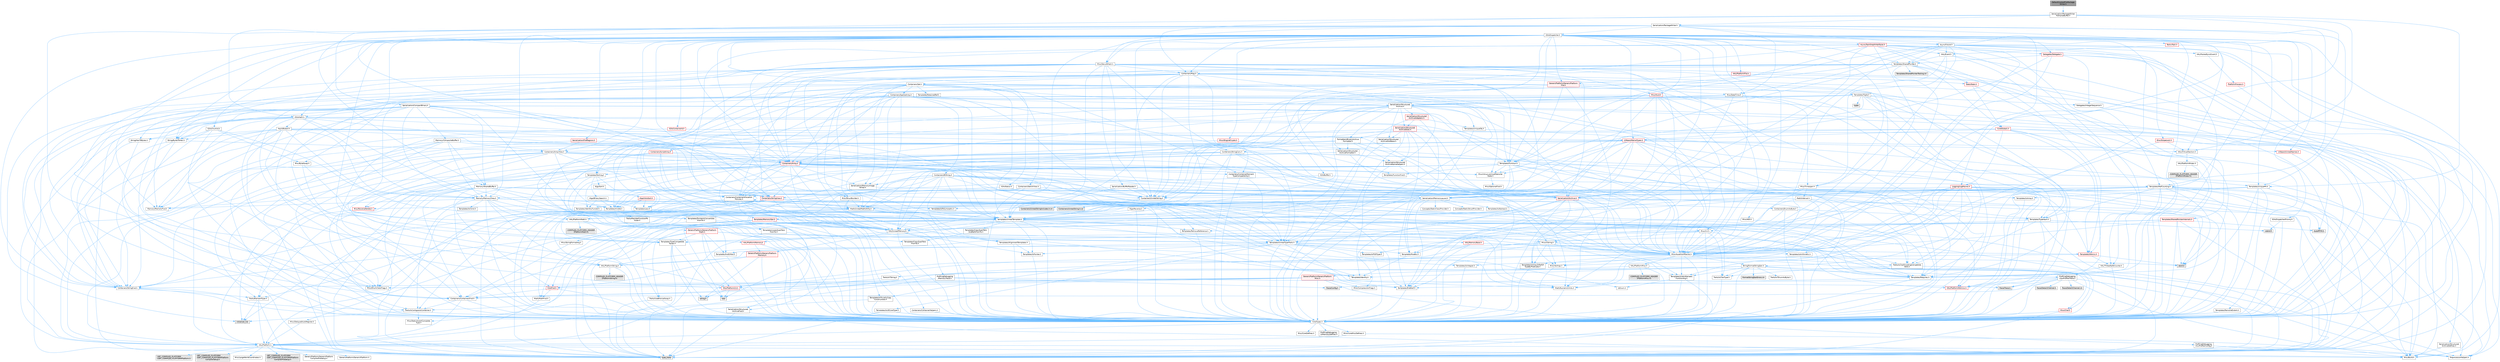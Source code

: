 digraph "DefaultCookedFilePackageWriter.h"
{
 // INTERACTIVE_SVG=YES
 // LATEX_PDF_SIZE
  bgcolor="transparent";
  edge [fontname=Helvetica,fontsize=10,labelfontname=Helvetica,labelfontsize=10];
  node [fontname=Helvetica,fontsize=10,shape=box,height=0.2,width=0.4];
  Node1 [id="Node000001",label="DefaultCookedFilePackage\lWriter.h",height=0.2,width=0.4,color="gray40", fillcolor="grey60", style="filled", fontcolor="black",tooltip=" "];
  Node1 -> Node2 [id="edge1_Node000001_Node000002",color="steelblue1",style="solid",tooltip=" "];
  Node2 [id="Node000002",label="Serialization/PackageWriter\lToSharedBuffer.h",height=0.2,width=0.4,color="grey40", fillcolor="white", style="filled",URL="$da/d5e/PackageWriterToSharedBuffer_8h.html",tooltip=" "];
  Node2 -> Node3 [id="edge2_Node000002_Node000003",color="steelblue1",style="solid",tooltip=" "];
  Node3 [id="Node000003",label="Containers/Map.h",height=0.2,width=0.4,color="grey40", fillcolor="white", style="filled",URL="$df/d79/Map_8h.html",tooltip=" "];
  Node3 -> Node4 [id="edge3_Node000003_Node000004",color="steelblue1",style="solid",tooltip=" "];
  Node4 [id="Node000004",label="CoreTypes.h",height=0.2,width=0.4,color="grey40", fillcolor="white", style="filled",URL="$dc/dec/CoreTypes_8h.html",tooltip=" "];
  Node4 -> Node5 [id="edge4_Node000004_Node000005",color="steelblue1",style="solid",tooltip=" "];
  Node5 [id="Node000005",label="HAL/Platform.h",height=0.2,width=0.4,color="grey40", fillcolor="white", style="filled",URL="$d9/dd0/Platform_8h.html",tooltip=" "];
  Node5 -> Node6 [id="edge5_Node000005_Node000006",color="steelblue1",style="solid",tooltip=" "];
  Node6 [id="Node000006",label="Misc/Build.h",height=0.2,width=0.4,color="grey40", fillcolor="white", style="filled",URL="$d3/dbb/Build_8h.html",tooltip=" "];
  Node5 -> Node7 [id="edge6_Node000005_Node000007",color="steelblue1",style="solid",tooltip=" "];
  Node7 [id="Node000007",label="Misc/LargeWorldCoordinates.h",height=0.2,width=0.4,color="grey40", fillcolor="white", style="filled",URL="$d2/dcb/LargeWorldCoordinates_8h.html",tooltip=" "];
  Node5 -> Node8 [id="edge7_Node000005_Node000008",color="steelblue1",style="solid",tooltip=" "];
  Node8 [id="Node000008",label="type_traits",height=0.2,width=0.4,color="grey60", fillcolor="#E0E0E0", style="filled",tooltip=" "];
  Node5 -> Node9 [id="edge8_Node000005_Node000009",color="steelblue1",style="solid",tooltip=" "];
  Node9 [id="Node000009",label="PreprocessorHelpers.h",height=0.2,width=0.4,color="grey40", fillcolor="white", style="filled",URL="$db/ddb/PreprocessorHelpers_8h.html",tooltip=" "];
  Node5 -> Node10 [id="edge9_Node000005_Node000010",color="steelblue1",style="solid",tooltip=" "];
  Node10 [id="Node000010",label="UBT_COMPILED_PLATFORM\l/UBT_COMPILED_PLATFORMPlatform\lCompilerPreSetup.h",height=0.2,width=0.4,color="grey60", fillcolor="#E0E0E0", style="filled",tooltip=" "];
  Node5 -> Node11 [id="edge10_Node000005_Node000011",color="steelblue1",style="solid",tooltip=" "];
  Node11 [id="Node000011",label="GenericPlatform/GenericPlatform\lCompilerPreSetup.h",height=0.2,width=0.4,color="grey40", fillcolor="white", style="filled",URL="$d9/dc8/GenericPlatformCompilerPreSetup_8h.html",tooltip=" "];
  Node5 -> Node12 [id="edge11_Node000005_Node000012",color="steelblue1",style="solid",tooltip=" "];
  Node12 [id="Node000012",label="GenericPlatform/GenericPlatform.h",height=0.2,width=0.4,color="grey40", fillcolor="white", style="filled",URL="$d6/d84/GenericPlatform_8h.html",tooltip=" "];
  Node5 -> Node13 [id="edge12_Node000005_Node000013",color="steelblue1",style="solid",tooltip=" "];
  Node13 [id="Node000013",label="UBT_COMPILED_PLATFORM\l/UBT_COMPILED_PLATFORMPlatform.h",height=0.2,width=0.4,color="grey60", fillcolor="#E0E0E0", style="filled",tooltip=" "];
  Node5 -> Node14 [id="edge13_Node000005_Node000014",color="steelblue1",style="solid",tooltip=" "];
  Node14 [id="Node000014",label="UBT_COMPILED_PLATFORM\l/UBT_COMPILED_PLATFORMPlatform\lCompilerSetup.h",height=0.2,width=0.4,color="grey60", fillcolor="#E0E0E0", style="filled",tooltip=" "];
  Node4 -> Node15 [id="edge14_Node000004_Node000015",color="steelblue1",style="solid",tooltip=" "];
  Node15 [id="Node000015",label="ProfilingDebugging\l/UMemoryDefines.h",height=0.2,width=0.4,color="grey40", fillcolor="white", style="filled",URL="$d2/da2/UMemoryDefines_8h.html",tooltip=" "];
  Node4 -> Node16 [id="edge15_Node000004_Node000016",color="steelblue1",style="solid",tooltip=" "];
  Node16 [id="Node000016",label="Misc/CoreMiscDefines.h",height=0.2,width=0.4,color="grey40", fillcolor="white", style="filled",URL="$da/d38/CoreMiscDefines_8h.html",tooltip=" "];
  Node16 -> Node5 [id="edge16_Node000016_Node000005",color="steelblue1",style="solid",tooltip=" "];
  Node16 -> Node9 [id="edge17_Node000016_Node000009",color="steelblue1",style="solid",tooltip=" "];
  Node4 -> Node17 [id="edge18_Node000004_Node000017",color="steelblue1",style="solid",tooltip=" "];
  Node17 [id="Node000017",label="Misc/CoreDefines.h",height=0.2,width=0.4,color="grey40", fillcolor="white", style="filled",URL="$d3/dd2/CoreDefines_8h.html",tooltip=" "];
  Node3 -> Node18 [id="edge19_Node000003_Node000018",color="steelblue1",style="solid",tooltip=" "];
  Node18 [id="Node000018",label="Algo/Reverse.h",height=0.2,width=0.4,color="grey40", fillcolor="white", style="filled",URL="$d5/d93/Reverse_8h.html",tooltip=" "];
  Node18 -> Node4 [id="edge20_Node000018_Node000004",color="steelblue1",style="solid",tooltip=" "];
  Node18 -> Node19 [id="edge21_Node000018_Node000019",color="steelblue1",style="solid",tooltip=" "];
  Node19 [id="Node000019",label="Templates/UnrealTemplate.h",height=0.2,width=0.4,color="grey40", fillcolor="white", style="filled",URL="$d4/d24/UnrealTemplate_8h.html",tooltip=" "];
  Node19 -> Node4 [id="edge22_Node000019_Node000004",color="steelblue1",style="solid",tooltip=" "];
  Node19 -> Node20 [id="edge23_Node000019_Node000020",color="steelblue1",style="solid",tooltip=" "];
  Node20 [id="Node000020",label="Templates/IsPointer.h",height=0.2,width=0.4,color="grey40", fillcolor="white", style="filled",URL="$d7/d05/IsPointer_8h.html",tooltip=" "];
  Node20 -> Node4 [id="edge24_Node000020_Node000004",color="steelblue1",style="solid",tooltip=" "];
  Node19 -> Node21 [id="edge25_Node000019_Node000021",color="steelblue1",style="solid",tooltip=" "];
  Node21 [id="Node000021",label="HAL/UnrealMemory.h",height=0.2,width=0.4,color="grey40", fillcolor="white", style="filled",URL="$d9/d96/UnrealMemory_8h.html",tooltip=" "];
  Node21 -> Node4 [id="edge26_Node000021_Node000004",color="steelblue1",style="solid",tooltip=" "];
  Node21 -> Node22 [id="edge27_Node000021_Node000022",color="steelblue1",style="solid",tooltip=" "];
  Node22 [id="Node000022",label="GenericPlatform/GenericPlatform\lMemory.h",height=0.2,width=0.4,color="red", fillcolor="#FFF0F0", style="filled",URL="$dd/d22/GenericPlatformMemory_8h.html",tooltip=" "];
  Node22 -> Node23 [id="edge28_Node000022_Node000023",color="steelblue1",style="solid",tooltip=" "];
  Node23 [id="Node000023",label="CoreFwd.h",height=0.2,width=0.4,color="red", fillcolor="#FFF0F0", style="filled",URL="$d1/d1e/CoreFwd_8h.html",tooltip=" "];
  Node23 -> Node4 [id="edge29_Node000023_Node000004",color="steelblue1",style="solid",tooltip=" "];
  Node23 -> Node24 [id="edge30_Node000023_Node000024",color="steelblue1",style="solid",tooltip=" "];
  Node24 [id="Node000024",label="Containers/ContainersFwd.h",height=0.2,width=0.4,color="grey40", fillcolor="white", style="filled",URL="$d4/d0a/ContainersFwd_8h.html",tooltip=" "];
  Node24 -> Node5 [id="edge31_Node000024_Node000005",color="steelblue1",style="solid",tooltip=" "];
  Node24 -> Node4 [id="edge32_Node000024_Node000004",color="steelblue1",style="solid",tooltip=" "];
  Node24 -> Node25 [id="edge33_Node000024_Node000025",color="steelblue1",style="solid",tooltip=" "];
  Node25 [id="Node000025",label="Traits/IsContiguousContainer.h",height=0.2,width=0.4,color="grey40", fillcolor="white", style="filled",URL="$d5/d3c/IsContiguousContainer_8h.html",tooltip=" "];
  Node25 -> Node4 [id="edge34_Node000025_Node000004",color="steelblue1",style="solid",tooltip=" "];
  Node25 -> Node26 [id="edge35_Node000025_Node000026",color="steelblue1",style="solid",tooltip=" "];
  Node26 [id="Node000026",label="Misc/StaticAssertComplete\lType.h",height=0.2,width=0.4,color="grey40", fillcolor="white", style="filled",URL="$d5/d4e/StaticAssertCompleteType_8h.html",tooltip=" "];
  Node25 -> Node27 [id="edge36_Node000025_Node000027",color="steelblue1",style="solid",tooltip=" "];
  Node27 [id="Node000027",label="initializer_list",height=0.2,width=0.4,color="grey60", fillcolor="#E0E0E0", style="filled",tooltip=" "];
  Node23 -> Node28 [id="edge37_Node000023_Node000028",color="steelblue1",style="solid",tooltip=" "];
  Node28 [id="Node000028",label="Math/MathFwd.h",height=0.2,width=0.4,color="grey40", fillcolor="white", style="filled",URL="$d2/d10/MathFwd_8h.html",tooltip=" "];
  Node28 -> Node5 [id="edge38_Node000028_Node000005",color="steelblue1",style="solid",tooltip=" "];
  Node22 -> Node4 [id="edge39_Node000022_Node000004",color="steelblue1",style="solid",tooltip=" "];
  Node22 -> Node30 [id="edge40_Node000022_Node000030",color="steelblue1",style="solid",tooltip=" "];
  Node30 [id="Node000030",label="HAL/PlatformString.h",height=0.2,width=0.4,color="grey40", fillcolor="white", style="filled",URL="$db/db5/PlatformString_8h.html",tooltip=" "];
  Node30 -> Node4 [id="edge41_Node000030_Node000004",color="steelblue1",style="solid",tooltip=" "];
  Node30 -> Node31 [id="edge42_Node000030_Node000031",color="steelblue1",style="solid",tooltip=" "];
  Node31 [id="Node000031",label="COMPILED_PLATFORM_HEADER\l(PlatformString.h)",height=0.2,width=0.4,color="grey60", fillcolor="#E0E0E0", style="filled",tooltip=" "];
  Node22 -> Node32 [id="edge43_Node000022_Node000032",color="steelblue1",style="solid",tooltip=" "];
  Node32 [id="Node000032",label="string.h",height=0.2,width=0.4,color="grey60", fillcolor="#E0E0E0", style="filled",tooltip=" "];
  Node21 -> Node34 [id="edge44_Node000021_Node000034",color="steelblue1",style="solid",tooltip=" "];
  Node34 [id="Node000034",label="HAL/MemoryBase.h",height=0.2,width=0.4,color="red", fillcolor="#FFF0F0", style="filled",URL="$d6/d9f/MemoryBase_8h.html",tooltip=" "];
  Node34 -> Node4 [id="edge45_Node000034_Node000004",color="steelblue1",style="solid",tooltip=" "];
  Node34 -> Node35 [id="edge46_Node000034_Node000035",color="steelblue1",style="solid",tooltip=" "];
  Node35 [id="Node000035",label="HAL/PlatformAtomics.h",height=0.2,width=0.4,color="red", fillcolor="#FFF0F0", style="filled",URL="$d3/d36/PlatformAtomics_8h.html",tooltip=" "];
  Node35 -> Node4 [id="edge47_Node000035_Node000004",color="steelblue1",style="solid",tooltip=" "];
  Node34 -> Node38 [id="edge48_Node000034_Node000038",color="steelblue1",style="solid",tooltip=" "];
  Node38 [id="Node000038",label="HAL/PlatformCrt.h",height=0.2,width=0.4,color="red", fillcolor="#FFF0F0", style="filled",URL="$d8/d75/PlatformCrt_8h.html",tooltip=" "];
  Node38 -> Node39 [id="edge49_Node000038_Node000039",color="steelblue1",style="solid",tooltip=" "];
  Node39 [id="Node000039",label="new",height=0.2,width=0.4,color="grey60", fillcolor="#E0E0E0", style="filled",tooltip=" "];
  Node38 -> Node32 [id="edge50_Node000038_Node000032",color="steelblue1",style="solid",tooltip=" "];
  Node34 -> Node80 [id="edge51_Node000034_Node000080",color="steelblue1",style="solid",tooltip=" "];
  Node80 [id="Node000080",label="Templates/Atomic.h",height=0.2,width=0.4,color="red", fillcolor="#FFF0F0", style="filled",URL="$d3/d91/Atomic_8h.html",tooltip=" "];
  Node80 -> Node81 [id="edge52_Node000080_Node000081",color="steelblue1",style="solid",tooltip=" "];
  Node81 [id="Node000081",label="HAL/ThreadSafeCounter.h",height=0.2,width=0.4,color="grey40", fillcolor="white", style="filled",URL="$dc/dc9/ThreadSafeCounter_8h.html",tooltip=" "];
  Node81 -> Node4 [id="edge53_Node000081_Node000004",color="steelblue1",style="solid",tooltip=" "];
  Node81 -> Node35 [id="edge54_Node000081_Node000035",color="steelblue1",style="solid",tooltip=" "];
  Node80 -> Node83 [id="edge55_Node000080_Node000083",color="steelblue1",style="solid",tooltip=" "];
  Node83 [id="Node000083",label="Templates/IsIntegral.h",height=0.2,width=0.4,color="grey40", fillcolor="white", style="filled",URL="$da/d64/IsIntegral_8h.html",tooltip=" "];
  Node83 -> Node4 [id="edge56_Node000083_Node000004",color="steelblue1",style="solid",tooltip=" "];
  Node80 -> Node77 [id="edge57_Node000080_Node000077",color="steelblue1",style="solid",tooltip=" "];
  Node77 [id="Node000077",label="atomic",height=0.2,width=0.4,color="grey60", fillcolor="#E0E0E0", style="filled",tooltip=" "];
  Node21 -> Node89 [id="edge58_Node000021_Node000089",color="steelblue1",style="solid",tooltip=" "];
  Node89 [id="Node000089",label="HAL/PlatformMemory.h",height=0.2,width=0.4,color="red", fillcolor="#FFF0F0", style="filled",URL="$de/d68/PlatformMemory_8h.html",tooltip=" "];
  Node89 -> Node4 [id="edge59_Node000089_Node000004",color="steelblue1",style="solid",tooltip=" "];
  Node89 -> Node22 [id="edge60_Node000089_Node000022",color="steelblue1",style="solid",tooltip=" "];
  Node21 -> Node91 [id="edge61_Node000021_Node000091",color="steelblue1",style="solid",tooltip=" "];
  Node91 [id="Node000091",label="ProfilingDebugging\l/MemoryTrace.h",height=0.2,width=0.4,color="grey40", fillcolor="white", style="filled",URL="$da/dd7/MemoryTrace_8h.html",tooltip=" "];
  Node91 -> Node5 [id="edge62_Node000091_Node000005",color="steelblue1",style="solid",tooltip=" "];
  Node91 -> Node55 [id="edge63_Node000091_Node000055",color="steelblue1",style="solid",tooltip=" "];
  Node55 [id="Node000055",label="Misc/EnumClassFlags.h",height=0.2,width=0.4,color="grey40", fillcolor="white", style="filled",URL="$d8/de7/EnumClassFlags_8h.html",tooltip=" "];
  Node91 -> Node60 [id="edge64_Node000091_Node000060",color="steelblue1",style="solid",tooltip=" "];
  Node60 [id="Node000060",label="Trace/Config.h",height=0.2,width=0.4,color="grey60", fillcolor="#E0E0E0", style="filled",tooltip=" "];
  Node91 -> Node63 [id="edge65_Node000091_Node000063",color="steelblue1",style="solid",tooltip=" "];
  Node63 [id="Node000063",label="Trace/Trace.h",height=0.2,width=0.4,color="grey60", fillcolor="#E0E0E0", style="filled",tooltip=" "];
  Node21 -> Node20 [id="edge66_Node000021_Node000020",color="steelblue1",style="solid",tooltip=" "];
  Node19 -> Node92 [id="edge67_Node000019_Node000092",color="steelblue1",style="solid",tooltip=" "];
  Node92 [id="Node000092",label="Templates/CopyQualifiers\lAndRefsFromTo.h",height=0.2,width=0.4,color="grey40", fillcolor="white", style="filled",URL="$d3/db3/CopyQualifiersAndRefsFromTo_8h.html",tooltip=" "];
  Node92 -> Node93 [id="edge68_Node000092_Node000093",color="steelblue1",style="solid",tooltip=" "];
  Node93 [id="Node000093",label="Templates/CopyQualifiers\lFromTo.h",height=0.2,width=0.4,color="grey40", fillcolor="white", style="filled",URL="$d5/db4/CopyQualifiersFromTo_8h.html",tooltip=" "];
  Node19 -> Node94 [id="edge69_Node000019_Node000094",color="steelblue1",style="solid",tooltip=" "];
  Node94 [id="Node000094",label="Templates/UnrealTypeTraits.h",height=0.2,width=0.4,color="grey40", fillcolor="white", style="filled",URL="$d2/d2d/UnrealTypeTraits_8h.html",tooltip=" "];
  Node94 -> Node4 [id="edge70_Node000094_Node000004",color="steelblue1",style="solid",tooltip=" "];
  Node94 -> Node20 [id="edge71_Node000094_Node000020",color="steelblue1",style="solid",tooltip=" "];
  Node94 -> Node47 [id="edge72_Node000094_Node000047",color="steelblue1",style="solid",tooltip=" "];
  Node47 [id="Node000047",label="Misc/AssertionMacros.h",height=0.2,width=0.4,color="grey40", fillcolor="white", style="filled",URL="$d0/dfa/AssertionMacros_8h.html",tooltip=" "];
  Node47 -> Node4 [id="edge73_Node000047_Node000004",color="steelblue1",style="solid",tooltip=" "];
  Node47 -> Node5 [id="edge74_Node000047_Node000005",color="steelblue1",style="solid",tooltip=" "];
  Node47 -> Node48 [id="edge75_Node000047_Node000048",color="steelblue1",style="solid",tooltip=" "];
  Node48 [id="Node000048",label="HAL/PlatformMisc.h",height=0.2,width=0.4,color="grey40", fillcolor="white", style="filled",URL="$d0/df5/PlatformMisc_8h.html",tooltip=" "];
  Node48 -> Node4 [id="edge76_Node000048_Node000004",color="steelblue1",style="solid",tooltip=" "];
  Node48 -> Node49 [id="edge77_Node000048_Node000049",color="steelblue1",style="solid",tooltip=" "];
  Node49 [id="Node000049",label="GenericPlatform/GenericPlatform\lMisc.h",height=0.2,width=0.4,color="red", fillcolor="#FFF0F0", style="filled",URL="$db/d9a/GenericPlatformMisc_8h.html",tooltip=" "];
  Node49 -> Node50 [id="edge78_Node000049_Node000050",color="steelblue1",style="solid",tooltip=" "];
  Node50 [id="Node000050",label="Containers/StringFwd.h",height=0.2,width=0.4,color="grey40", fillcolor="white", style="filled",URL="$df/d37/StringFwd_8h.html",tooltip=" "];
  Node50 -> Node4 [id="edge79_Node000050_Node000004",color="steelblue1",style="solid",tooltip=" "];
  Node50 -> Node51 [id="edge80_Node000050_Node000051",color="steelblue1",style="solid",tooltip=" "];
  Node51 [id="Node000051",label="Traits/ElementType.h",height=0.2,width=0.4,color="grey40", fillcolor="white", style="filled",URL="$d5/d4f/ElementType_8h.html",tooltip=" "];
  Node51 -> Node5 [id="edge81_Node000051_Node000005",color="steelblue1",style="solid",tooltip=" "];
  Node51 -> Node27 [id="edge82_Node000051_Node000027",color="steelblue1",style="solid",tooltip=" "];
  Node51 -> Node8 [id="edge83_Node000051_Node000008",color="steelblue1",style="solid",tooltip=" "];
  Node50 -> Node25 [id="edge84_Node000050_Node000025",color="steelblue1",style="solid",tooltip=" "];
  Node49 -> Node23 [id="edge85_Node000049_Node000023",color="steelblue1",style="solid",tooltip=" "];
  Node49 -> Node4 [id="edge86_Node000049_Node000004",color="steelblue1",style="solid",tooltip=" "];
  Node49 -> Node38 [id="edge87_Node000049_Node000038",color="steelblue1",style="solid",tooltip=" "];
  Node49 -> Node53 [id="edge88_Node000049_Node000053",color="steelblue1",style="solid",tooltip=" "];
  Node53 [id="Node000053",label="Math/NumericLimits.h",height=0.2,width=0.4,color="grey40", fillcolor="white", style="filled",URL="$df/d1b/NumericLimits_8h.html",tooltip=" "];
  Node53 -> Node4 [id="edge89_Node000053_Node000004",color="steelblue1",style="solid",tooltip=" "];
  Node49 -> Node54 [id="edge90_Node000049_Node000054",color="steelblue1",style="solid",tooltip=" "];
  Node54 [id="Node000054",label="Misc/CompressionFlags.h",height=0.2,width=0.4,color="grey40", fillcolor="white", style="filled",URL="$d9/d76/CompressionFlags_8h.html",tooltip=" "];
  Node49 -> Node55 [id="edge91_Node000049_Node000055",color="steelblue1",style="solid",tooltip=" "];
  Node49 -> Node56 [id="edge92_Node000049_Node000056",color="steelblue1",style="solid",tooltip=" "];
  Node56 [id="Node000056",label="ProfilingDebugging\l/CsvProfilerConfig.h",height=0.2,width=0.4,color="grey40", fillcolor="white", style="filled",URL="$d3/d88/CsvProfilerConfig_8h.html",tooltip=" "];
  Node56 -> Node6 [id="edge93_Node000056_Node000006",color="steelblue1",style="solid",tooltip=" "];
  Node48 -> Node58 [id="edge94_Node000048_Node000058",color="steelblue1",style="solid",tooltip=" "];
  Node58 [id="Node000058",label="COMPILED_PLATFORM_HEADER\l(PlatformMisc.h)",height=0.2,width=0.4,color="grey60", fillcolor="#E0E0E0", style="filled",tooltip=" "];
  Node48 -> Node59 [id="edge95_Node000048_Node000059",color="steelblue1",style="solid",tooltip=" "];
  Node59 [id="Node000059",label="ProfilingDebugging\l/CpuProfilerTrace.h",height=0.2,width=0.4,color="grey40", fillcolor="white", style="filled",URL="$da/dcb/CpuProfilerTrace_8h.html",tooltip=" "];
  Node59 -> Node4 [id="edge96_Node000059_Node000004",color="steelblue1",style="solid",tooltip=" "];
  Node59 -> Node24 [id="edge97_Node000059_Node000024",color="steelblue1",style="solid",tooltip=" "];
  Node59 -> Node35 [id="edge98_Node000059_Node000035",color="steelblue1",style="solid",tooltip=" "];
  Node59 -> Node9 [id="edge99_Node000059_Node000009",color="steelblue1",style="solid",tooltip=" "];
  Node59 -> Node6 [id="edge100_Node000059_Node000006",color="steelblue1",style="solid",tooltip=" "];
  Node59 -> Node60 [id="edge101_Node000059_Node000060",color="steelblue1",style="solid",tooltip=" "];
  Node59 -> Node61 [id="edge102_Node000059_Node000061",color="steelblue1",style="solid",tooltip=" "];
  Node61 [id="Node000061",label="Trace/Detail/Channel.h",height=0.2,width=0.4,color="grey60", fillcolor="#E0E0E0", style="filled",tooltip=" "];
  Node59 -> Node62 [id="edge103_Node000059_Node000062",color="steelblue1",style="solid",tooltip=" "];
  Node62 [id="Node000062",label="Trace/Detail/Channel.inl",height=0.2,width=0.4,color="grey60", fillcolor="#E0E0E0", style="filled",tooltip=" "];
  Node59 -> Node63 [id="edge104_Node000059_Node000063",color="steelblue1",style="solid",tooltip=" "];
  Node47 -> Node9 [id="edge105_Node000047_Node000009",color="steelblue1",style="solid",tooltip=" "];
  Node47 -> Node64 [id="edge106_Node000047_Node000064",color="steelblue1",style="solid",tooltip=" "];
  Node64 [id="Node000064",label="Templates/EnableIf.h",height=0.2,width=0.4,color="grey40", fillcolor="white", style="filled",URL="$d7/d60/EnableIf_8h.html",tooltip=" "];
  Node64 -> Node4 [id="edge107_Node000064_Node000004",color="steelblue1",style="solid",tooltip=" "];
  Node47 -> Node65 [id="edge108_Node000047_Node000065",color="steelblue1",style="solid",tooltip=" "];
  Node65 [id="Node000065",label="Templates/IsArrayOrRefOf\lTypeByPredicate.h",height=0.2,width=0.4,color="grey40", fillcolor="white", style="filled",URL="$d6/da1/IsArrayOrRefOfTypeByPredicate_8h.html",tooltip=" "];
  Node65 -> Node4 [id="edge109_Node000065_Node000004",color="steelblue1",style="solid",tooltip=" "];
  Node47 -> Node66 [id="edge110_Node000047_Node000066",color="steelblue1",style="solid",tooltip=" "];
  Node66 [id="Node000066",label="Templates/IsValidVariadic\lFunctionArg.h",height=0.2,width=0.4,color="grey40", fillcolor="white", style="filled",URL="$d0/dc8/IsValidVariadicFunctionArg_8h.html",tooltip=" "];
  Node66 -> Node4 [id="edge111_Node000066_Node000004",color="steelblue1",style="solid",tooltip=" "];
  Node66 -> Node67 [id="edge112_Node000066_Node000067",color="steelblue1",style="solid",tooltip=" "];
  Node67 [id="Node000067",label="IsEnum.h",height=0.2,width=0.4,color="grey40", fillcolor="white", style="filled",URL="$d4/de5/IsEnum_8h.html",tooltip=" "];
  Node66 -> Node8 [id="edge113_Node000066_Node000008",color="steelblue1",style="solid",tooltip=" "];
  Node47 -> Node68 [id="edge114_Node000047_Node000068",color="steelblue1",style="solid",tooltip=" "];
  Node68 [id="Node000068",label="Traits/IsCharEncodingCompatible\lWith.h",height=0.2,width=0.4,color="grey40", fillcolor="white", style="filled",URL="$df/dd1/IsCharEncodingCompatibleWith_8h.html",tooltip=" "];
  Node68 -> Node8 [id="edge115_Node000068_Node000008",color="steelblue1",style="solid",tooltip=" "];
  Node68 -> Node69 [id="edge116_Node000068_Node000069",color="steelblue1",style="solid",tooltip=" "];
  Node69 [id="Node000069",label="Traits/IsCharType.h",height=0.2,width=0.4,color="grey40", fillcolor="white", style="filled",URL="$db/d51/IsCharType_8h.html",tooltip=" "];
  Node69 -> Node4 [id="edge117_Node000069_Node000004",color="steelblue1",style="solid",tooltip=" "];
  Node47 -> Node70 [id="edge118_Node000047_Node000070",color="steelblue1",style="solid",tooltip=" "];
  Node70 [id="Node000070",label="Misc/VarArgs.h",height=0.2,width=0.4,color="grey40", fillcolor="white", style="filled",URL="$d5/d6f/VarArgs_8h.html",tooltip=" "];
  Node70 -> Node4 [id="edge119_Node000070_Node000004",color="steelblue1",style="solid",tooltip=" "];
  Node47 -> Node71 [id="edge120_Node000047_Node000071",color="steelblue1",style="solid",tooltip=" "];
  Node71 [id="Node000071",label="String/FormatStringSan.h",height=0.2,width=0.4,color="grey40", fillcolor="white", style="filled",URL="$d3/d8b/FormatStringSan_8h.html",tooltip=" "];
  Node71 -> Node8 [id="edge121_Node000071_Node000008",color="steelblue1",style="solid",tooltip=" "];
  Node71 -> Node4 [id="edge122_Node000071_Node000004",color="steelblue1",style="solid",tooltip=" "];
  Node71 -> Node72 [id="edge123_Node000071_Node000072",color="steelblue1",style="solid",tooltip=" "];
  Node72 [id="Node000072",label="Templates/Requires.h",height=0.2,width=0.4,color="grey40", fillcolor="white", style="filled",URL="$dc/d96/Requires_8h.html",tooltip=" "];
  Node72 -> Node64 [id="edge124_Node000072_Node000064",color="steelblue1",style="solid",tooltip=" "];
  Node72 -> Node8 [id="edge125_Node000072_Node000008",color="steelblue1",style="solid",tooltip=" "];
  Node71 -> Node73 [id="edge126_Node000071_Node000073",color="steelblue1",style="solid",tooltip=" "];
  Node73 [id="Node000073",label="Templates/Identity.h",height=0.2,width=0.4,color="grey40", fillcolor="white", style="filled",URL="$d0/dd5/Identity_8h.html",tooltip=" "];
  Node71 -> Node66 [id="edge127_Node000071_Node000066",color="steelblue1",style="solid",tooltip=" "];
  Node71 -> Node69 [id="edge128_Node000071_Node000069",color="steelblue1",style="solid",tooltip=" "];
  Node71 -> Node74 [id="edge129_Node000071_Node000074",color="steelblue1",style="solid",tooltip=" "];
  Node74 [id="Node000074",label="Traits/IsTEnumAsByte.h",height=0.2,width=0.4,color="grey40", fillcolor="white", style="filled",URL="$d1/de6/IsTEnumAsByte_8h.html",tooltip=" "];
  Node71 -> Node75 [id="edge130_Node000071_Node000075",color="steelblue1",style="solid",tooltip=" "];
  Node75 [id="Node000075",label="Traits/IsTString.h",height=0.2,width=0.4,color="grey40", fillcolor="white", style="filled",URL="$d0/df8/IsTString_8h.html",tooltip=" "];
  Node75 -> Node24 [id="edge131_Node000075_Node000024",color="steelblue1",style="solid",tooltip=" "];
  Node71 -> Node24 [id="edge132_Node000071_Node000024",color="steelblue1",style="solid",tooltip=" "];
  Node71 -> Node76 [id="edge133_Node000071_Node000076",color="steelblue1",style="solid",tooltip=" "];
  Node76 [id="Node000076",label="FormatStringSanErrors.inl",height=0.2,width=0.4,color="grey60", fillcolor="#E0E0E0", style="filled",tooltip=" "];
  Node47 -> Node77 [id="edge134_Node000047_Node000077",color="steelblue1",style="solid",tooltip=" "];
  Node94 -> Node85 [id="edge135_Node000094_Node000085",color="steelblue1",style="solid",tooltip=" "];
  Node85 [id="Node000085",label="Templates/AndOrNot.h",height=0.2,width=0.4,color="grey40", fillcolor="white", style="filled",URL="$db/d0a/AndOrNot_8h.html",tooltip=" "];
  Node85 -> Node4 [id="edge136_Node000085_Node000004",color="steelblue1",style="solid",tooltip=" "];
  Node94 -> Node64 [id="edge137_Node000094_Node000064",color="steelblue1",style="solid",tooltip=" "];
  Node94 -> Node95 [id="edge138_Node000094_Node000095",color="steelblue1",style="solid",tooltip=" "];
  Node95 [id="Node000095",label="Templates/IsArithmetic.h",height=0.2,width=0.4,color="grey40", fillcolor="white", style="filled",URL="$d2/d5d/IsArithmetic_8h.html",tooltip=" "];
  Node95 -> Node4 [id="edge139_Node000095_Node000004",color="steelblue1",style="solid",tooltip=" "];
  Node94 -> Node67 [id="edge140_Node000094_Node000067",color="steelblue1",style="solid",tooltip=" "];
  Node94 -> Node96 [id="edge141_Node000094_Node000096",color="steelblue1",style="solid",tooltip=" "];
  Node96 [id="Node000096",label="Templates/Models.h",height=0.2,width=0.4,color="grey40", fillcolor="white", style="filled",URL="$d3/d0c/Models_8h.html",tooltip=" "];
  Node96 -> Node73 [id="edge142_Node000096_Node000073",color="steelblue1",style="solid",tooltip=" "];
  Node94 -> Node97 [id="edge143_Node000094_Node000097",color="steelblue1",style="solid",tooltip=" "];
  Node97 [id="Node000097",label="Templates/IsPODType.h",height=0.2,width=0.4,color="grey40", fillcolor="white", style="filled",URL="$d7/db1/IsPODType_8h.html",tooltip=" "];
  Node97 -> Node4 [id="edge144_Node000097_Node000004",color="steelblue1",style="solid",tooltip=" "];
  Node94 -> Node98 [id="edge145_Node000094_Node000098",color="steelblue1",style="solid",tooltip=" "];
  Node98 [id="Node000098",label="Templates/IsUECoreType.h",height=0.2,width=0.4,color="grey40", fillcolor="white", style="filled",URL="$d1/db8/IsUECoreType_8h.html",tooltip=" "];
  Node98 -> Node4 [id="edge146_Node000098_Node000004",color="steelblue1",style="solid",tooltip=" "];
  Node98 -> Node8 [id="edge147_Node000098_Node000008",color="steelblue1",style="solid",tooltip=" "];
  Node94 -> Node86 [id="edge148_Node000094_Node000086",color="steelblue1",style="solid",tooltip=" "];
  Node86 [id="Node000086",label="Templates/IsTriviallyCopy\lConstructible.h",height=0.2,width=0.4,color="grey40", fillcolor="white", style="filled",URL="$d3/d78/IsTriviallyCopyConstructible_8h.html",tooltip=" "];
  Node86 -> Node4 [id="edge149_Node000086_Node000004",color="steelblue1",style="solid",tooltip=" "];
  Node86 -> Node8 [id="edge150_Node000086_Node000008",color="steelblue1",style="solid",tooltip=" "];
  Node19 -> Node99 [id="edge151_Node000019_Node000099",color="steelblue1",style="solid",tooltip=" "];
  Node99 [id="Node000099",label="Templates/RemoveReference.h",height=0.2,width=0.4,color="grey40", fillcolor="white", style="filled",URL="$da/dbe/RemoveReference_8h.html",tooltip=" "];
  Node99 -> Node4 [id="edge152_Node000099_Node000004",color="steelblue1",style="solid",tooltip=" "];
  Node19 -> Node72 [id="edge153_Node000019_Node000072",color="steelblue1",style="solid",tooltip=" "];
  Node19 -> Node100 [id="edge154_Node000019_Node000100",color="steelblue1",style="solid",tooltip=" "];
  Node100 [id="Node000100",label="Templates/TypeCompatible\lBytes.h",height=0.2,width=0.4,color="grey40", fillcolor="white", style="filled",URL="$df/d0a/TypeCompatibleBytes_8h.html",tooltip=" "];
  Node100 -> Node4 [id="edge155_Node000100_Node000004",color="steelblue1",style="solid",tooltip=" "];
  Node100 -> Node32 [id="edge156_Node000100_Node000032",color="steelblue1",style="solid",tooltip=" "];
  Node100 -> Node39 [id="edge157_Node000100_Node000039",color="steelblue1",style="solid",tooltip=" "];
  Node100 -> Node8 [id="edge158_Node000100_Node000008",color="steelblue1",style="solid",tooltip=" "];
  Node19 -> Node73 [id="edge159_Node000019_Node000073",color="steelblue1",style="solid",tooltip=" "];
  Node19 -> Node25 [id="edge160_Node000019_Node000025",color="steelblue1",style="solid",tooltip=" "];
  Node19 -> Node101 [id="edge161_Node000019_Node000101",color="steelblue1",style="solid",tooltip=" "];
  Node101 [id="Node000101",label="Traits/UseBitwiseSwap.h",height=0.2,width=0.4,color="grey40", fillcolor="white", style="filled",URL="$db/df3/UseBitwiseSwap_8h.html",tooltip=" "];
  Node101 -> Node4 [id="edge162_Node000101_Node000004",color="steelblue1",style="solid",tooltip=" "];
  Node101 -> Node8 [id="edge163_Node000101_Node000008",color="steelblue1",style="solid",tooltip=" "];
  Node19 -> Node8 [id="edge164_Node000019_Node000008",color="steelblue1",style="solid",tooltip=" "];
  Node3 -> Node102 [id="edge165_Node000003_Node000102",color="steelblue1",style="solid",tooltip=" "];
  Node102 [id="Node000102",label="Containers/ContainerElement\lTypeCompatibility.h",height=0.2,width=0.4,color="grey40", fillcolor="white", style="filled",URL="$df/ddf/ContainerElementTypeCompatibility_8h.html",tooltip=" "];
  Node102 -> Node4 [id="edge166_Node000102_Node000004",color="steelblue1",style="solid",tooltip=" "];
  Node102 -> Node94 [id="edge167_Node000102_Node000094",color="steelblue1",style="solid",tooltip=" "];
  Node3 -> Node103 [id="edge168_Node000003_Node000103",color="steelblue1",style="solid",tooltip=" "];
  Node103 [id="Node000103",label="Containers/Set.h",height=0.2,width=0.4,color="grey40", fillcolor="white", style="filled",URL="$d4/d45/Set_8h.html",tooltip=" "];
  Node103 -> Node104 [id="edge169_Node000103_Node000104",color="steelblue1",style="solid",tooltip=" "];
  Node104 [id="Node000104",label="Containers/ContainerAllocation\lPolicies.h",height=0.2,width=0.4,color="grey40", fillcolor="white", style="filled",URL="$d7/dff/ContainerAllocationPolicies_8h.html",tooltip=" "];
  Node104 -> Node4 [id="edge170_Node000104_Node000004",color="steelblue1",style="solid",tooltip=" "];
  Node104 -> Node105 [id="edge171_Node000104_Node000105",color="steelblue1",style="solid",tooltip=" "];
  Node105 [id="Node000105",label="Containers/ContainerHelpers.h",height=0.2,width=0.4,color="grey40", fillcolor="white", style="filled",URL="$d7/d33/ContainerHelpers_8h.html",tooltip=" "];
  Node105 -> Node4 [id="edge172_Node000105_Node000004",color="steelblue1",style="solid",tooltip=" "];
  Node104 -> Node104 [id="edge173_Node000104_Node000104",color="steelblue1",style="solid",tooltip=" "];
  Node104 -> Node106 [id="edge174_Node000104_Node000106",color="steelblue1",style="solid",tooltip=" "];
  Node106 [id="Node000106",label="HAL/PlatformMath.h",height=0.2,width=0.4,color="grey40", fillcolor="white", style="filled",URL="$dc/d53/PlatformMath_8h.html",tooltip=" "];
  Node106 -> Node4 [id="edge175_Node000106_Node000004",color="steelblue1",style="solid",tooltip=" "];
  Node106 -> Node107 [id="edge176_Node000106_Node000107",color="steelblue1",style="solid",tooltip=" "];
  Node107 [id="Node000107",label="GenericPlatform/GenericPlatform\lMath.h",height=0.2,width=0.4,color="red", fillcolor="#FFF0F0", style="filled",URL="$d5/d79/GenericPlatformMath_8h.html",tooltip=" "];
  Node107 -> Node4 [id="edge177_Node000107_Node000004",color="steelblue1",style="solid",tooltip=" "];
  Node107 -> Node24 [id="edge178_Node000107_Node000024",color="steelblue1",style="solid",tooltip=" "];
  Node107 -> Node38 [id="edge179_Node000107_Node000038",color="steelblue1",style="solid",tooltip=" "];
  Node107 -> Node85 [id="edge180_Node000107_Node000085",color="steelblue1",style="solid",tooltip=" "];
  Node107 -> Node94 [id="edge181_Node000107_Node000094",color="steelblue1",style="solid",tooltip=" "];
  Node107 -> Node72 [id="edge182_Node000107_Node000072",color="steelblue1",style="solid",tooltip=" "];
  Node107 -> Node100 [id="edge183_Node000107_Node000100",color="steelblue1",style="solid",tooltip=" "];
  Node107 -> Node8 [id="edge184_Node000107_Node000008",color="steelblue1",style="solid",tooltip=" "];
  Node106 -> Node113 [id="edge185_Node000106_Node000113",color="steelblue1",style="solid",tooltip=" "];
  Node113 [id="Node000113",label="COMPILED_PLATFORM_HEADER\l(PlatformMath.h)",height=0.2,width=0.4,color="grey60", fillcolor="#E0E0E0", style="filled",tooltip=" "];
  Node104 -> Node21 [id="edge186_Node000104_Node000021",color="steelblue1",style="solid",tooltip=" "];
  Node104 -> Node53 [id="edge187_Node000104_Node000053",color="steelblue1",style="solid",tooltip=" "];
  Node104 -> Node47 [id="edge188_Node000104_Node000047",color="steelblue1",style="solid",tooltip=" "];
  Node104 -> Node114 [id="edge189_Node000104_Node000114",color="steelblue1",style="solid",tooltip=" "];
  Node114 [id="Node000114",label="Templates/IsPolymorphic.h",height=0.2,width=0.4,color="grey40", fillcolor="white", style="filled",URL="$dc/d20/IsPolymorphic_8h.html",tooltip=" "];
  Node104 -> Node115 [id="edge190_Node000104_Node000115",color="steelblue1",style="solid",tooltip=" "];
  Node115 [id="Node000115",label="Templates/MemoryOps.h",height=0.2,width=0.4,color="red", fillcolor="#FFF0F0", style="filled",URL="$db/dea/MemoryOps_8h.html",tooltip=" "];
  Node115 -> Node4 [id="edge191_Node000115_Node000004",color="steelblue1",style="solid",tooltip=" "];
  Node115 -> Node21 [id="edge192_Node000115_Node000021",color="steelblue1",style="solid",tooltip=" "];
  Node115 -> Node86 [id="edge193_Node000115_Node000086",color="steelblue1",style="solid",tooltip=" "];
  Node115 -> Node72 [id="edge194_Node000115_Node000072",color="steelblue1",style="solid",tooltip=" "];
  Node115 -> Node94 [id="edge195_Node000115_Node000094",color="steelblue1",style="solid",tooltip=" "];
  Node115 -> Node101 [id="edge196_Node000115_Node000101",color="steelblue1",style="solid",tooltip=" "];
  Node115 -> Node39 [id="edge197_Node000115_Node000039",color="steelblue1",style="solid",tooltip=" "];
  Node115 -> Node8 [id="edge198_Node000115_Node000008",color="steelblue1",style="solid",tooltip=" "];
  Node104 -> Node100 [id="edge199_Node000104_Node000100",color="steelblue1",style="solid",tooltip=" "];
  Node104 -> Node8 [id="edge200_Node000104_Node000008",color="steelblue1",style="solid",tooltip=" "];
  Node103 -> Node102 [id="edge201_Node000103_Node000102",color="steelblue1",style="solid",tooltip=" "];
  Node103 -> Node116 [id="edge202_Node000103_Node000116",color="steelblue1",style="solid",tooltip=" "];
  Node116 [id="Node000116",label="Containers/SetUtilities.h",height=0.2,width=0.4,color="grey40", fillcolor="white", style="filled",URL="$dc/de5/SetUtilities_8h.html",tooltip=" "];
  Node116 -> Node4 [id="edge203_Node000116_Node000004",color="steelblue1",style="solid",tooltip=" "];
  Node116 -> Node117 [id="edge204_Node000116_Node000117",color="steelblue1",style="solid",tooltip=" "];
  Node117 [id="Node000117",label="Serialization/MemoryLayout.h",height=0.2,width=0.4,color="grey40", fillcolor="white", style="filled",URL="$d7/d66/MemoryLayout_8h.html",tooltip=" "];
  Node117 -> Node118 [id="edge205_Node000117_Node000118",color="steelblue1",style="solid",tooltip=" "];
  Node118 [id="Node000118",label="Concepts/StaticClassProvider.h",height=0.2,width=0.4,color="grey40", fillcolor="white", style="filled",URL="$dd/d83/StaticClassProvider_8h.html",tooltip=" "];
  Node117 -> Node119 [id="edge206_Node000117_Node000119",color="steelblue1",style="solid",tooltip=" "];
  Node119 [id="Node000119",label="Concepts/StaticStructProvider.h",height=0.2,width=0.4,color="grey40", fillcolor="white", style="filled",URL="$d5/d77/StaticStructProvider_8h.html",tooltip=" "];
  Node117 -> Node120 [id="edge207_Node000117_Node000120",color="steelblue1",style="solid",tooltip=" "];
  Node120 [id="Node000120",label="Containers/EnumAsByte.h",height=0.2,width=0.4,color="grey40", fillcolor="white", style="filled",URL="$d6/d9a/EnumAsByte_8h.html",tooltip=" "];
  Node120 -> Node4 [id="edge208_Node000120_Node000004",color="steelblue1",style="solid",tooltip=" "];
  Node120 -> Node97 [id="edge209_Node000120_Node000097",color="steelblue1",style="solid",tooltip=" "];
  Node120 -> Node121 [id="edge210_Node000120_Node000121",color="steelblue1",style="solid",tooltip=" "];
  Node121 [id="Node000121",label="Templates/TypeHash.h",height=0.2,width=0.4,color="grey40", fillcolor="white", style="filled",URL="$d1/d62/TypeHash_8h.html",tooltip=" "];
  Node121 -> Node4 [id="edge211_Node000121_Node000004",color="steelblue1",style="solid",tooltip=" "];
  Node121 -> Node72 [id="edge212_Node000121_Node000072",color="steelblue1",style="solid",tooltip=" "];
  Node121 -> Node122 [id="edge213_Node000121_Node000122",color="steelblue1",style="solid",tooltip=" "];
  Node122 [id="Node000122",label="Misc/Crc.h",height=0.2,width=0.4,color="grey40", fillcolor="white", style="filled",URL="$d4/dd2/Crc_8h.html",tooltip=" "];
  Node122 -> Node4 [id="edge214_Node000122_Node000004",color="steelblue1",style="solid",tooltip=" "];
  Node122 -> Node30 [id="edge215_Node000122_Node000030",color="steelblue1",style="solid",tooltip=" "];
  Node122 -> Node47 [id="edge216_Node000122_Node000047",color="steelblue1",style="solid",tooltip=" "];
  Node122 -> Node123 [id="edge217_Node000122_Node000123",color="steelblue1",style="solid",tooltip=" "];
  Node123 [id="Node000123",label="Misc/CString.h",height=0.2,width=0.4,color="grey40", fillcolor="white", style="filled",URL="$d2/d49/CString_8h.html",tooltip=" "];
  Node123 -> Node4 [id="edge218_Node000123_Node000004",color="steelblue1",style="solid",tooltip=" "];
  Node123 -> Node38 [id="edge219_Node000123_Node000038",color="steelblue1",style="solid",tooltip=" "];
  Node123 -> Node30 [id="edge220_Node000123_Node000030",color="steelblue1",style="solid",tooltip=" "];
  Node123 -> Node47 [id="edge221_Node000123_Node000047",color="steelblue1",style="solid",tooltip=" "];
  Node123 -> Node124 [id="edge222_Node000123_Node000124",color="steelblue1",style="solid",tooltip=" "];
  Node124 [id="Node000124",label="Misc/Char.h",height=0.2,width=0.4,color="red", fillcolor="#FFF0F0", style="filled",URL="$d0/d58/Char_8h.html",tooltip=" "];
  Node124 -> Node4 [id="edge223_Node000124_Node000004",color="steelblue1",style="solid",tooltip=" "];
  Node124 -> Node8 [id="edge224_Node000124_Node000008",color="steelblue1",style="solid",tooltip=" "];
  Node123 -> Node70 [id="edge225_Node000123_Node000070",color="steelblue1",style="solid",tooltip=" "];
  Node123 -> Node65 [id="edge226_Node000123_Node000065",color="steelblue1",style="solid",tooltip=" "];
  Node123 -> Node66 [id="edge227_Node000123_Node000066",color="steelblue1",style="solid",tooltip=" "];
  Node123 -> Node68 [id="edge228_Node000123_Node000068",color="steelblue1",style="solid",tooltip=" "];
  Node122 -> Node124 [id="edge229_Node000122_Node000124",color="steelblue1",style="solid",tooltip=" "];
  Node122 -> Node94 [id="edge230_Node000122_Node000094",color="steelblue1",style="solid",tooltip=" "];
  Node122 -> Node69 [id="edge231_Node000122_Node000069",color="steelblue1",style="solid",tooltip=" "];
  Node121 -> Node127 [id="edge232_Node000121_Node000127",color="steelblue1",style="solid",tooltip=" "];
  Node127 [id="Node000127",label="stdint.h",height=0.2,width=0.4,color="grey60", fillcolor="#E0E0E0", style="filled",tooltip=" "];
  Node121 -> Node8 [id="edge233_Node000121_Node000008",color="steelblue1",style="solid",tooltip=" "];
  Node117 -> Node50 [id="edge234_Node000117_Node000050",color="steelblue1",style="solid",tooltip=" "];
  Node117 -> Node21 [id="edge235_Node000117_Node000021",color="steelblue1",style="solid",tooltip=" "];
  Node117 -> Node128 [id="edge236_Node000117_Node000128",color="steelblue1",style="solid",tooltip=" "];
  Node128 [id="Node000128",label="Misc/DelayedAutoRegister.h",height=0.2,width=0.4,color="grey40", fillcolor="white", style="filled",URL="$d1/dda/DelayedAutoRegister_8h.html",tooltip=" "];
  Node128 -> Node5 [id="edge237_Node000128_Node000005",color="steelblue1",style="solid",tooltip=" "];
  Node117 -> Node64 [id="edge238_Node000117_Node000064",color="steelblue1",style="solid",tooltip=" "];
  Node117 -> Node129 [id="edge239_Node000117_Node000129",color="steelblue1",style="solid",tooltip=" "];
  Node129 [id="Node000129",label="Templates/IsAbstract.h",height=0.2,width=0.4,color="grey40", fillcolor="white", style="filled",URL="$d8/db7/IsAbstract_8h.html",tooltip=" "];
  Node117 -> Node114 [id="edge240_Node000117_Node000114",color="steelblue1",style="solid",tooltip=" "];
  Node117 -> Node96 [id="edge241_Node000117_Node000096",color="steelblue1",style="solid",tooltip=" "];
  Node117 -> Node19 [id="edge242_Node000117_Node000019",color="steelblue1",style="solid",tooltip=" "];
  Node116 -> Node115 [id="edge243_Node000116_Node000115",color="steelblue1",style="solid",tooltip=" "];
  Node116 -> Node94 [id="edge244_Node000116_Node000094",color="steelblue1",style="solid",tooltip=" "];
  Node103 -> Node130 [id="edge245_Node000103_Node000130",color="steelblue1",style="solid",tooltip=" "];
  Node130 [id="Node000130",label="Containers/SparseArray.h",height=0.2,width=0.4,color="grey40", fillcolor="white", style="filled",URL="$d5/dbf/SparseArray_8h.html",tooltip=" "];
  Node130 -> Node4 [id="edge246_Node000130_Node000004",color="steelblue1",style="solid",tooltip=" "];
  Node130 -> Node47 [id="edge247_Node000130_Node000047",color="steelblue1",style="solid",tooltip=" "];
  Node130 -> Node21 [id="edge248_Node000130_Node000021",color="steelblue1",style="solid",tooltip=" "];
  Node130 -> Node94 [id="edge249_Node000130_Node000094",color="steelblue1",style="solid",tooltip=" "];
  Node130 -> Node19 [id="edge250_Node000130_Node000019",color="steelblue1",style="solid",tooltip=" "];
  Node130 -> Node104 [id="edge251_Node000130_Node000104",color="steelblue1",style="solid",tooltip=" "];
  Node130 -> Node131 [id="edge252_Node000130_Node000131",color="steelblue1",style="solid",tooltip=" "];
  Node131 [id="Node000131",label="Templates/Less.h",height=0.2,width=0.4,color="grey40", fillcolor="white", style="filled",URL="$de/dc8/Less_8h.html",tooltip=" "];
  Node131 -> Node4 [id="edge253_Node000131_Node000004",color="steelblue1",style="solid",tooltip=" "];
  Node131 -> Node19 [id="edge254_Node000131_Node000019",color="steelblue1",style="solid",tooltip=" "];
  Node130 -> Node132 [id="edge255_Node000130_Node000132",color="steelblue1",style="solid",tooltip=" "];
  Node132 [id="Node000132",label="Containers/Array.h",height=0.2,width=0.4,color="red", fillcolor="#FFF0F0", style="filled",URL="$df/dd0/Array_8h.html",tooltip=" "];
  Node132 -> Node4 [id="edge256_Node000132_Node000004",color="steelblue1",style="solid",tooltip=" "];
  Node132 -> Node47 [id="edge257_Node000132_Node000047",color="steelblue1",style="solid",tooltip=" "];
  Node132 -> Node133 [id="edge258_Node000132_Node000133",color="steelblue1",style="solid",tooltip=" "];
  Node133 [id="Node000133",label="Misc/IntrusiveUnsetOptional\lState.h",height=0.2,width=0.4,color="grey40", fillcolor="white", style="filled",URL="$d2/d0a/IntrusiveUnsetOptionalState_8h.html",tooltip=" "];
  Node133 -> Node134 [id="edge259_Node000133_Node000134",color="steelblue1",style="solid",tooltip=" "];
  Node134 [id="Node000134",label="Misc/OptionalFwd.h",height=0.2,width=0.4,color="grey40", fillcolor="white", style="filled",URL="$dc/d50/OptionalFwd_8h.html",tooltip=" "];
  Node132 -> Node135 [id="edge260_Node000132_Node000135",color="steelblue1",style="solid",tooltip=" "];
  Node135 [id="Node000135",label="Misc/ReverseIterate.h",height=0.2,width=0.4,color="red", fillcolor="#FFF0F0", style="filled",URL="$db/de3/ReverseIterate_8h.html",tooltip=" "];
  Node135 -> Node5 [id="edge261_Node000135_Node000005",color="steelblue1",style="solid",tooltip=" "];
  Node132 -> Node21 [id="edge262_Node000132_Node000021",color="steelblue1",style="solid",tooltip=" "];
  Node132 -> Node94 [id="edge263_Node000132_Node000094",color="steelblue1",style="solid",tooltip=" "];
  Node132 -> Node19 [id="edge264_Node000132_Node000019",color="steelblue1",style="solid",tooltip=" "];
  Node132 -> Node104 [id="edge265_Node000132_Node000104",color="steelblue1",style="solid",tooltip=" "];
  Node132 -> Node102 [id="edge266_Node000132_Node000102",color="steelblue1",style="solid",tooltip=" "];
  Node132 -> Node138 [id="edge267_Node000132_Node000138",color="steelblue1",style="solid",tooltip=" "];
  Node138 [id="Node000138",label="Serialization/Archive.h",height=0.2,width=0.4,color="red", fillcolor="#FFF0F0", style="filled",URL="$d7/d3b/Archive_8h.html",tooltip=" "];
  Node138 -> Node23 [id="edge268_Node000138_Node000023",color="steelblue1",style="solid",tooltip=" "];
  Node138 -> Node4 [id="edge269_Node000138_Node000004",color="steelblue1",style="solid",tooltip=" "];
  Node138 -> Node28 [id="edge270_Node000138_Node000028",color="steelblue1",style="solid",tooltip=" "];
  Node138 -> Node47 [id="edge271_Node000138_Node000047",color="steelblue1",style="solid",tooltip=" "];
  Node138 -> Node6 [id="edge272_Node000138_Node000006",color="steelblue1",style="solid",tooltip=" "];
  Node138 -> Node54 [id="edge273_Node000138_Node000054",color="steelblue1",style="solid",tooltip=" "];
  Node138 -> Node70 [id="edge274_Node000138_Node000070",color="steelblue1",style="solid",tooltip=" "];
  Node138 -> Node64 [id="edge275_Node000138_Node000064",color="steelblue1",style="solid",tooltip=" "];
  Node138 -> Node65 [id="edge276_Node000138_Node000065",color="steelblue1",style="solid",tooltip=" "];
  Node138 -> Node66 [id="edge277_Node000138_Node000066",color="steelblue1",style="solid",tooltip=" "];
  Node138 -> Node19 [id="edge278_Node000138_Node000019",color="steelblue1",style="solid",tooltip=" "];
  Node138 -> Node68 [id="edge279_Node000138_Node000068",color="steelblue1",style="solid",tooltip=" "];
  Node132 -> Node148 [id="edge280_Node000132_Node000148",color="steelblue1",style="solid",tooltip=" "];
  Node148 [id="Node000148",label="Serialization/MemoryImage\lWriter.h",height=0.2,width=0.4,color="grey40", fillcolor="white", style="filled",URL="$d0/d08/MemoryImageWriter_8h.html",tooltip=" "];
  Node148 -> Node4 [id="edge281_Node000148_Node000004",color="steelblue1",style="solid",tooltip=" "];
  Node148 -> Node117 [id="edge282_Node000148_Node000117",color="steelblue1",style="solid",tooltip=" "];
  Node132 -> Node155 [id="edge283_Node000132_Node000155",color="steelblue1",style="solid",tooltip=" "];
  Node155 [id="Node000155",label="Templates/IdentityFunctor.h",height=0.2,width=0.4,color="grey40", fillcolor="white", style="filled",URL="$d7/d2e/IdentityFunctor_8h.html",tooltip=" "];
  Node155 -> Node5 [id="edge284_Node000155_Node000005",color="steelblue1",style="solid",tooltip=" "];
  Node132 -> Node151 [id="edge285_Node000132_Node000151",color="steelblue1",style="solid",tooltip=" "];
  Node151 [id="Node000151",label="Templates/Invoke.h",height=0.2,width=0.4,color="grey40", fillcolor="white", style="filled",URL="$d7/deb/Invoke_8h.html",tooltip=" "];
  Node151 -> Node4 [id="edge286_Node000151_Node000004",color="steelblue1",style="solid",tooltip=" "];
  Node151 -> Node152 [id="edge287_Node000151_Node000152",color="steelblue1",style="solid",tooltip=" "];
  Node152 [id="Node000152",label="Traits/MemberFunctionPtr\lOuter.h",height=0.2,width=0.4,color="grey40", fillcolor="white", style="filled",URL="$db/da7/MemberFunctionPtrOuter_8h.html",tooltip=" "];
  Node151 -> Node19 [id="edge288_Node000151_Node000019",color="steelblue1",style="solid",tooltip=" "];
  Node151 -> Node8 [id="edge289_Node000151_Node000008",color="steelblue1",style="solid",tooltip=" "];
  Node132 -> Node131 [id="edge290_Node000132_Node000131",color="steelblue1",style="solid",tooltip=" "];
  Node132 -> Node162 [id="edge291_Node000132_Node000162",color="steelblue1",style="solid",tooltip=" "];
  Node162 [id="Node000162",label="Templates/LosesQualifiers\lFromTo.h",height=0.2,width=0.4,color="grey40", fillcolor="white", style="filled",URL="$d2/db3/LosesQualifiersFromTo_8h.html",tooltip=" "];
  Node162 -> Node93 [id="edge292_Node000162_Node000093",color="steelblue1",style="solid",tooltip=" "];
  Node162 -> Node8 [id="edge293_Node000162_Node000008",color="steelblue1",style="solid",tooltip=" "];
  Node132 -> Node72 [id="edge294_Node000132_Node000072",color="steelblue1",style="solid",tooltip=" "];
  Node132 -> Node163 [id="edge295_Node000132_Node000163",color="steelblue1",style="solid",tooltip=" "];
  Node163 [id="Node000163",label="Templates/Sorting.h",height=0.2,width=0.4,color="grey40", fillcolor="white", style="filled",URL="$d3/d9e/Sorting_8h.html",tooltip=" "];
  Node163 -> Node4 [id="edge296_Node000163_Node000004",color="steelblue1",style="solid",tooltip=" "];
  Node163 -> Node159 [id="edge297_Node000163_Node000159",color="steelblue1",style="solid",tooltip=" "];
  Node159 [id="Node000159",label="Algo/BinarySearch.h",height=0.2,width=0.4,color="grey40", fillcolor="white", style="filled",URL="$db/db4/BinarySearch_8h.html",tooltip=" "];
  Node159 -> Node155 [id="edge298_Node000159_Node000155",color="steelblue1",style="solid",tooltip=" "];
  Node159 -> Node151 [id="edge299_Node000159_Node000151",color="steelblue1",style="solid",tooltip=" "];
  Node159 -> Node131 [id="edge300_Node000159_Node000131",color="steelblue1",style="solid",tooltip=" "];
  Node163 -> Node164 [id="edge301_Node000163_Node000164",color="steelblue1",style="solid",tooltip=" "];
  Node164 [id="Node000164",label="Algo/Sort.h",height=0.2,width=0.4,color="grey40", fillcolor="white", style="filled",URL="$d1/d87/Sort_8h.html",tooltip=" "];
  Node164 -> Node165 [id="edge302_Node000164_Node000165",color="steelblue1",style="solid",tooltip=" "];
  Node165 [id="Node000165",label="Algo/IntroSort.h",height=0.2,width=0.4,color="red", fillcolor="#FFF0F0", style="filled",URL="$d3/db3/IntroSort_8h.html",tooltip=" "];
  Node165 -> Node166 [id="edge303_Node000165_Node000166",color="steelblue1",style="solid",tooltip=" "];
  Node166 [id="Node000166",label="Math/UnrealMathUtility.h",height=0.2,width=0.4,color="grey40", fillcolor="white", style="filled",URL="$db/db8/UnrealMathUtility_8h.html",tooltip=" "];
  Node166 -> Node4 [id="edge304_Node000166_Node000004",color="steelblue1",style="solid",tooltip=" "];
  Node166 -> Node47 [id="edge305_Node000166_Node000047",color="steelblue1",style="solid",tooltip=" "];
  Node166 -> Node106 [id="edge306_Node000166_Node000106",color="steelblue1",style="solid",tooltip=" "];
  Node166 -> Node28 [id="edge307_Node000166_Node000028",color="steelblue1",style="solid",tooltip=" "];
  Node166 -> Node73 [id="edge308_Node000166_Node000073",color="steelblue1",style="solid",tooltip=" "];
  Node166 -> Node72 [id="edge309_Node000166_Node000072",color="steelblue1",style="solid",tooltip=" "];
  Node165 -> Node155 [id="edge310_Node000165_Node000155",color="steelblue1",style="solid",tooltip=" "];
  Node165 -> Node151 [id="edge311_Node000165_Node000151",color="steelblue1",style="solid",tooltip=" "];
  Node165 -> Node131 [id="edge312_Node000165_Node000131",color="steelblue1",style="solid",tooltip=" "];
  Node165 -> Node19 [id="edge313_Node000165_Node000019",color="steelblue1",style="solid",tooltip=" "];
  Node163 -> Node106 [id="edge314_Node000163_Node000106",color="steelblue1",style="solid",tooltip=" "];
  Node163 -> Node131 [id="edge315_Node000163_Node000131",color="steelblue1",style="solid",tooltip=" "];
  Node132 -> Node167 [id="edge316_Node000132_Node000167",color="steelblue1",style="solid",tooltip=" "];
  Node167 [id="Node000167",label="Templates/AlignmentTemplates.h",height=0.2,width=0.4,color="grey40", fillcolor="white", style="filled",URL="$dd/d32/AlignmentTemplates_8h.html",tooltip=" "];
  Node167 -> Node4 [id="edge317_Node000167_Node000004",color="steelblue1",style="solid",tooltip=" "];
  Node167 -> Node83 [id="edge318_Node000167_Node000083",color="steelblue1",style="solid",tooltip=" "];
  Node167 -> Node20 [id="edge319_Node000167_Node000020",color="steelblue1",style="solid",tooltip=" "];
  Node132 -> Node51 [id="edge320_Node000132_Node000051",color="steelblue1",style="solid",tooltip=" "];
  Node132 -> Node8 [id="edge321_Node000132_Node000008",color="steelblue1",style="solid",tooltip=" "];
  Node130 -> Node166 [id="edge322_Node000130_Node000166",color="steelblue1",style="solid",tooltip=" "];
  Node130 -> Node168 [id="edge323_Node000130_Node000168",color="steelblue1",style="solid",tooltip=" "];
  Node168 [id="Node000168",label="Containers/ScriptArray.h",height=0.2,width=0.4,color="red", fillcolor="#FFF0F0", style="filled",URL="$dc/daf/ScriptArray_8h.html",tooltip=" "];
  Node168 -> Node4 [id="edge324_Node000168_Node000004",color="steelblue1",style="solid",tooltip=" "];
  Node168 -> Node47 [id="edge325_Node000168_Node000047",color="steelblue1",style="solid",tooltip=" "];
  Node168 -> Node21 [id="edge326_Node000168_Node000021",color="steelblue1",style="solid",tooltip=" "];
  Node168 -> Node104 [id="edge327_Node000168_Node000104",color="steelblue1",style="solid",tooltip=" "];
  Node168 -> Node132 [id="edge328_Node000168_Node000132",color="steelblue1",style="solid",tooltip=" "];
  Node168 -> Node27 [id="edge329_Node000168_Node000027",color="steelblue1",style="solid",tooltip=" "];
  Node130 -> Node169 [id="edge330_Node000130_Node000169",color="steelblue1",style="solid",tooltip=" "];
  Node169 [id="Node000169",label="Containers/BitArray.h",height=0.2,width=0.4,color="grey40", fillcolor="white", style="filled",URL="$d1/de4/BitArray_8h.html",tooltip=" "];
  Node169 -> Node104 [id="edge331_Node000169_Node000104",color="steelblue1",style="solid",tooltip=" "];
  Node169 -> Node4 [id="edge332_Node000169_Node000004",color="steelblue1",style="solid",tooltip=" "];
  Node169 -> Node35 [id="edge333_Node000169_Node000035",color="steelblue1",style="solid",tooltip=" "];
  Node169 -> Node21 [id="edge334_Node000169_Node000021",color="steelblue1",style="solid",tooltip=" "];
  Node169 -> Node166 [id="edge335_Node000169_Node000166",color="steelblue1",style="solid",tooltip=" "];
  Node169 -> Node47 [id="edge336_Node000169_Node000047",color="steelblue1",style="solid",tooltip=" "];
  Node169 -> Node55 [id="edge337_Node000169_Node000055",color="steelblue1",style="solid",tooltip=" "];
  Node169 -> Node138 [id="edge338_Node000169_Node000138",color="steelblue1",style="solid",tooltip=" "];
  Node169 -> Node148 [id="edge339_Node000169_Node000148",color="steelblue1",style="solid",tooltip=" "];
  Node169 -> Node117 [id="edge340_Node000169_Node000117",color="steelblue1",style="solid",tooltip=" "];
  Node169 -> Node64 [id="edge341_Node000169_Node000064",color="steelblue1",style="solid",tooltip=" "];
  Node169 -> Node151 [id="edge342_Node000169_Node000151",color="steelblue1",style="solid",tooltip=" "];
  Node169 -> Node19 [id="edge343_Node000169_Node000019",color="steelblue1",style="solid",tooltip=" "];
  Node169 -> Node94 [id="edge344_Node000169_Node000094",color="steelblue1",style="solid",tooltip=" "];
  Node130 -> Node170 [id="edge345_Node000130_Node000170",color="steelblue1",style="solid",tooltip=" "];
  Node170 [id="Node000170",label="Serialization/Structured\lArchive.h",height=0.2,width=0.4,color="grey40", fillcolor="white", style="filled",URL="$d9/d1e/StructuredArchive_8h.html",tooltip=" "];
  Node170 -> Node132 [id="edge346_Node000170_Node000132",color="steelblue1",style="solid",tooltip=" "];
  Node170 -> Node104 [id="edge347_Node000170_Node000104",color="steelblue1",style="solid",tooltip=" "];
  Node170 -> Node4 [id="edge348_Node000170_Node000004",color="steelblue1",style="solid",tooltip=" "];
  Node170 -> Node171 [id="edge349_Node000170_Node000171",color="steelblue1",style="solid",tooltip=" "];
  Node171 [id="Node000171",label="Formatters/BinaryArchive\lFormatter.h",height=0.2,width=0.4,color="grey40", fillcolor="white", style="filled",URL="$d2/d01/BinaryArchiveFormatter_8h.html",tooltip=" "];
  Node171 -> Node132 [id="edge350_Node000171_Node000132",color="steelblue1",style="solid",tooltip=" "];
  Node171 -> Node5 [id="edge351_Node000171_Node000005",color="steelblue1",style="solid",tooltip=" "];
  Node171 -> Node138 [id="edge352_Node000171_Node000138",color="steelblue1",style="solid",tooltip=" "];
  Node171 -> Node172 [id="edge353_Node000171_Node000172",color="steelblue1",style="solid",tooltip=" "];
  Node172 [id="Node000172",label="Serialization/Structured\lArchiveFormatter.h",height=0.2,width=0.4,color="grey40", fillcolor="white", style="filled",URL="$db/dfe/StructuredArchiveFormatter_8h.html",tooltip=" "];
  Node172 -> Node132 [id="edge354_Node000172_Node000132",color="steelblue1",style="solid",tooltip=" "];
  Node172 -> Node23 [id="edge355_Node000172_Node000023",color="steelblue1",style="solid",tooltip=" "];
  Node172 -> Node4 [id="edge356_Node000172_Node000004",color="steelblue1",style="solid",tooltip=" "];
  Node172 -> Node173 [id="edge357_Node000172_Node000173",color="steelblue1",style="solid",tooltip=" "];
  Node173 [id="Node000173",label="Serialization/Structured\lArchiveNameHelpers.h",height=0.2,width=0.4,color="grey40", fillcolor="white", style="filled",URL="$d0/d7b/StructuredArchiveNameHelpers_8h.html",tooltip=" "];
  Node173 -> Node4 [id="edge358_Node000173_Node000004",color="steelblue1",style="solid",tooltip=" "];
  Node173 -> Node73 [id="edge359_Node000173_Node000073",color="steelblue1",style="solid",tooltip=" "];
  Node171 -> Node173 [id="edge360_Node000171_Node000173",color="steelblue1",style="solid",tooltip=" "];
  Node170 -> Node6 [id="edge361_Node000170_Node000006",color="steelblue1",style="solid",tooltip=" "];
  Node170 -> Node138 [id="edge362_Node000170_Node000138",color="steelblue1",style="solid",tooltip=" "];
  Node170 -> Node174 [id="edge363_Node000170_Node000174",color="steelblue1",style="solid",tooltip=" "];
  Node174 [id="Node000174",label="Serialization/Structured\lArchiveAdapters.h",height=0.2,width=0.4,color="red", fillcolor="#FFF0F0", style="filled",URL="$d3/de1/StructuredArchiveAdapters_8h.html",tooltip=" "];
  Node174 -> Node4 [id="edge364_Node000174_Node000004",color="steelblue1",style="solid",tooltip=" "];
  Node174 -> Node96 [id="edge365_Node000174_Node000096",color="steelblue1",style="solid",tooltip=" "];
  Node174 -> Node177 [id="edge366_Node000174_Node000177",color="steelblue1",style="solid",tooltip=" "];
  Node177 [id="Node000177",label="Serialization/Structured\lArchiveSlots.h",height=0.2,width=0.4,color="red", fillcolor="#FFF0F0", style="filled",URL="$d2/d87/StructuredArchiveSlots_8h.html",tooltip=" "];
  Node177 -> Node132 [id="edge367_Node000177_Node000132",color="steelblue1",style="solid",tooltip=" "];
  Node177 -> Node4 [id="edge368_Node000177_Node000004",color="steelblue1",style="solid",tooltip=" "];
  Node177 -> Node171 [id="edge369_Node000177_Node000171",color="steelblue1",style="solid",tooltip=" "];
  Node177 -> Node6 [id="edge370_Node000177_Node000006",color="steelblue1",style="solid",tooltip=" "];
  Node177 -> Node138 [id="edge371_Node000177_Node000138",color="steelblue1",style="solid",tooltip=" "];
  Node177 -> Node179 [id="edge372_Node000177_Node000179",color="steelblue1",style="solid",tooltip=" "];
  Node179 [id="Node000179",label="Serialization/Structured\lArchiveFwd.h",height=0.2,width=0.4,color="grey40", fillcolor="white", style="filled",URL="$d2/df9/StructuredArchiveFwd_8h.html",tooltip=" "];
  Node179 -> Node4 [id="edge373_Node000179_Node000004",color="steelblue1",style="solid",tooltip=" "];
  Node179 -> Node6 [id="edge374_Node000179_Node000006",color="steelblue1",style="solid",tooltip=" "];
  Node179 -> Node8 [id="edge375_Node000179_Node000008",color="steelblue1",style="solid",tooltip=" "];
  Node177 -> Node173 [id="edge376_Node000177_Node000173",color="steelblue1",style="solid",tooltip=" "];
  Node177 -> Node180 [id="edge377_Node000177_Node000180",color="steelblue1",style="solid",tooltip=" "];
  Node180 [id="Node000180",label="Serialization/Structured\lArchiveSlotBase.h",height=0.2,width=0.4,color="grey40", fillcolor="white", style="filled",URL="$d9/d9a/StructuredArchiveSlotBase_8h.html",tooltip=" "];
  Node180 -> Node4 [id="edge378_Node000180_Node000004",color="steelblue1",style="solid",tooltip=" "];
  Node177 -> Node64 [id="edge379_Node000177_Node000064",color="steelblue1",style="solid",tooltip=" "];
  Node174 -> Node181 [id="edge380_Node000174_Node000181",color="steelblue1",style="solid",tooltip=" "];
  Node181 [id="Node000181",label="Templates/UniqueObj.h",height=0.2,width=0.4,color="grey40", fillcolor="white", style="filled",URL="$da/d95/UniqueObj_8h.html",tooltip=" "];
  Node181 -> Node4 [id="edge381_Node000181_Node000004",color="steelblue1",style="solid",tooltip=" "];
  Node181 -> Node182 [id="edge382_Node000181_Node000182",color="steelblue1",style="solid",tooltip=" "];
  Node182 [id="Node000182",label="Templates/UniquePtr.h",height=0.2,width=0.4,color="grey40", fillcolor="white", style="filled",URL="$de/d1a/UniquePtr_8h.html",tooltip=" "];
  Node182 -> Node4 [id="edge383_Node000182_Node000004",color="steelblue1",style="solid",tooltip=" "];
  Node182 -> Node19 [id="edge384_Node000182_Node000019",color="steelblue1",style="solid",tooltip=" "];
  Node182 -> Node183 [id="edge385_Node000182_Node000183",color="steelblue1",style="solid",tooltip=" "];
  Node183 [id="Node000183",label="Templates/IsArray.h",height=0.2,width=0.4,color="grey40", fillcolor="white", style="filled",URL="$d8/d8d/IsArray_8h.html",tooltip=" "];
  Node183 -> Node4 [id="edge386_Node000183_Node000004",color="steelblue1",style="solid",tooltip=" "];
  Node182 -> Node184 [id="edge387_Node000182_Node000184",color="steelblue1",style="solid",tooltip=" "];
  Node184 [id="Node000184",label="Templates/RemoveExtent.h",height=0.2,width=0.4,color="grey40", fillcolor="white", style="filled",URL="$dc/de9/RemoveExtent_8h.html",tooltip=" "];
  Node184 -> Node4 [id="edge388_Node000184_Node000004",color="steelblue1",style="solid",tooltip=" "];
  Node182 -> Node72 [id="edge389_Node000182_Node000072",color="steelblue1",style="solid",tooltip=" "];
  Node182 -> Node117 [id="edge390_Node000182_Node000117",color="steelblue1",style="solid",tooltip=" "];
  Node182 -> Node8 [id="edge391_Node000182_Node000008",color="steelblue1",style="solid",tooltip=" "];
  Node170 -> Node185 [id="edge392_Node000170_Node000185",color="steelblue1",style="solid",tooltip=" "];
  Node185 [id="Node000185",label="Serialization/Structured\lArchiveDefines.h",height=0.2,width=0.4,color="grey40", fillcolor="white", style="filled",URL="$d3/d61/StructuredArchiveDefines_8h.html",tooltip=" "];
  Node185 -> Node6 [id="edge393_Node000185_Node000006",color="steelblue1",style="solid",tooltip=" "];
  Node170 -> Node172 [id="edge394_Node000170_Node000172",color="steelblue1",style="solid",tooltip=" "];
  Node170 -> Node179 [id="edge395_Node000170_Node000179",color="steelblue1",style="solid",tooltip=" "];
  Node170 -> Node173 [id="edge396_Node000170_Node000173",color="steelblue1",style="solid",tooltip=" "];
  Node170 -> Node180 [id="edge397_Node000170_Node000180",color="steelblue1",style="solid",tooltip=" "];
  Node170 -> Node177 [id="edge398_Node000170_Node000177",color="steelblue1",style="solid",tooltip=" "];
  Node170 -> Node181 [id="edge399_Node000170_Node000181",color="steelblue1",style="solid",tooltip=" "];
  Node130 -> Node148 [id="edge400_Node000130_Node000148",color="steelblue1",style="solid",tooltip=" "];
  Node130 -> Node186 [id="edge401_Node000130_Node000186",color="steelblue1",style="solid",tooltip=" "];
  Node186 [id="Node000186",label="Containers/UnrealString.h",height=0.2,width=0.4,color="grey40", fillcolor="white", style="filled",URL="$d5/dba/UnrealString_8h.html",tooltip=" "];
  Node186 -> Node187 [id="edge402_Node000186_Node000187",color="steelblue1",style="solid",tooltip=" "];
  Node187 [id="Node000187",label="Containers/UnrealStringIncludes.h.inl",height=0.2,width=0.4,color="grey60", fillcolor="#E0E0E0", style="filled",tooltip=" "];
  Node186 -> Node188 [id="edge403_Node000186_Node000188",color="steelblue1",style="solid",tooltip=" "];
  Node188 [id="Node000188",label="Containers/UnrealString.h.inl",height=0.2,width=0.4,color="grey60", fillcolor="#E0E0E0", style="filled",tooltip=" "];
  Node186 -> Node189 [id="edge404_Node000186_Node000189",color="steelblue1",style="solid",tooltip=" "];
  Node189 [id="Node000189",label="Misc/StringFormatArg.h",height=0.2,width=0.4,color="grey40", fillcolor="white", style="filled",URL="$d2/d16/StringFormatArg_8h.html",tooltip=" "];
  Node189 -> Node24 [id="edge405_Node000189_Node000024",color="steelblue1",style="solid",tooltip=" "];
  Node130 -> Node133 [id="edge406_Node000130_Node000133",color="steelblue1",style="solid",tooltip=" "];
  Node103 -> Node24 [id="edge407_Node000103_Node000024",color="steelblue1",style="solid",tooltip=" "];
  Node103 -> Node166 [id="edge408_Node000103_Node000166",color="steelblue1",style="solid",tooltip=" "];
  Node103 -> Node47 [id="edge409_Node000103_Node000047",color="steelblue1",style="solid",tooltip=" "];
  Node103 -> Node190 [id="edge410_Node000103_Node000190",color="steelblue1",style="solid",tooltip=" "];
  Node190 [id="Node000190",label="Misc/StructBuilder.h",height=0.2,width=0.4,color="grey40", fillcolor="white", style="filled",URL="$d9/db3/StructBuilder_8h.html",tooltip=" "];
  Node190 -> Node4 [id="edge411_Node000190_Node000004",color="steelblue1",style="solid",tooltip=" "];
  Node190 -> Node166 [id="edge412_Node000190_Node000166",color="steelblue1",style="solid",tooltip=" "];
  Node190 -> Node167 [id="edge413_Node000190_Node000167",color="steelblue1",style="solid",tooltip=" "];
  Node103 -> Node148 [id="edge414_Node000103_Node000148",color="steelblue1",style="solid",tooltip=" "];
  Node103 -> Node170 [id="edge415_Node000103_Node000170",color="steelblue1",style="solid",tooltip=" "];
  Node103 -> Node191 [id="edge416_Node000103_Node000191",color="steelblue1",style="solid",tooltip=" "];
  Node191 [id="Node000191",label="Templates/Function.h",height=0.2,width=0.4,color="grey40", fillcolor="white", style="filled",URL="$df/df5/Function_8h.html",tooltip=" "];
  Node191 -> Node4 [id="edge417_Node000191_Node000004",color="steelblue1",style="solid",tooltip=" "];
  Node191 -> Node47 [id="edge418_Node000191_Node000047",color="steelblue1",style="solid",tooltip=" "];
  Node191 -> Node133 [id="edge419_Node000191_Node000133",color="steelblue1",style="solid",tooltip=" "];
  Node191 -> Node21 [id="edge420_Node000191_Node000021",color="steelblue1",style="solid",tooltip=" "];
  Node191 -> Node192 [id="edge421_Node000191_Node000192",color="steelblue1",style="solid",tooltip=" "];
  Node192 [id="Node000192",label="Templates/FunctionFwd.h",height=0.2,width=0.4,color="grey40", fillcolor="white", style="filled",URL="$d6/d54/FunctionFwd_8h.html",tooltip=" "];
  Node191 -> Node94 [id="edge422_Node000191_Node000094",color="steelblue1",style="solid",tooltip=" "];
  Node191 -> Node151 [id="edge423_Node000191_Node000151",color="steelblue1",style="solid",tooltip=" "];
  Node191 -> Node19 [id="edge424_Node000191_Node000019",color="steelblue1",style="solid",tooltip=" "];
  Node191 -> Node72 [id="edge425_Node000191_Node000072",color="steelblue1",style="solid",tooltip=" "];
  Node191 -> Node166 [id="edge426_Node000191_Node000166",color="steelblue1",style="solid",tooltip=" "];
  Node191 -> Node39 [id="edge427_Node000191_Node000039",color="steelblue1",style="solid",tooltip=" "];
  Node191 -> Node8 [id="edge428_Node000191_Node000008",color="steelblue1",style="solid",tooltip=" "];
  Node103 -> Node193 [id="edge429_Node000103_Node000193",color="steelblue1",style="solid",tooltip=" "];
  Node193 [id="Node000193",label="Templates/RetainedRef.h",height=0.2,width=0.4,color="grey40", fillcolor="white", style="filled",URL="$d1/dac/RetainedRef_8h.html",tooltip=" "];
  Node103 -> Node163 [id="edge430_Node000103_Node000163",color="steelblue1",style="solid",tooltip=" "];
  Node103 -> Node121 [id="edge431_Node000103_Node000121",color="steelblue1",style="solid",tooltip=" "];
  Node103 -> Node19 [id="edge432_Node000103_Node000019",color="steelblue1",style="solid",tooltip=" "];
  Node103 -> Node27 [id="edge433_Node000103_Node000027",color="steelblue1",style="solid",tooltip=" "];
  Node103 -> Node8 [id="edge434_Node000103_Node000008",color="steelblue1",style="solid",tooltip=" "];
  Node3 -> Node186 [id="edge435_Node000003_Node000186",color="steelblue1",style="solid",tooltip=" "];
  Node3 -> Node47 [id="edge436_Node000003_Node000047",color="steelblue1",style="solid",tooltip=" "];
  Node3 -> Node190 [id="edge437_Node000003_Node000190",color="steelblue1",style="solid",tooltip=" "];
  Node3 -> Node191 [id="edge438_Node000003_Node000191",color="steelblue1",style="solid",tooltip=" "];
  Node3 -> Node163 [id="edge439_Node000003_Node000163",color="steelblue1",style="solid",tooltip=" "];
  Node3 -> Node194 [id="edge440_Node000003_Node000194",color="steelblue1",style="solid",tooltip=" "];
  Node194 [id="Node000194",label="Templates/Tuple.h",height=0.2,width=0.4,color="grey40", fillcolor="white", style="filled",URL="$d2/d4f/Tuple_8h.html",tooltip=" "];
  Node194 -> Node4 [id="edge441_Node000194_Node000004",color="steelblue1",style="solid",tooltip=" "];
  Node194 -> Node19 [id="edge442_Node000194_Node000019",color="steelblue1",style="solid",tooltip=" "];
  Node194 -> Node195 [id="edge443_Node000194_Node000195",color="steelblue1",style="solid",tooltip=" "];
  Node195 [id="Node000195",label="Delegates/IntegerSequence.h",height=0.2,width=0.4,color="grey40", fillcolor="white", style="filled",URL="$d2/dcc/IntegerSequence_8h.html",tooltip=" "];
  Node195 -> Node4 [id="edge444_Node000195_Node000004",color="steelblue1",style="solid",tooltip=" "];
  Node194 -> Node151 [id="edge445_Node000194_Node000151",color="steelblue1",style="solid",tooltip=" "];
  Node194 -> Node170 [id="edge446_Node000194_Node000170",color="steelblue1",style="solid",tooltip=" "];
  Node194 -> Node117 [id="edge447_Node000194_Node000117",color="steelblue1",style="solid",tooltip=" "];
  Node194 -> Node72 [id="edge448_Node000194_Node000072",color="steelblue1",style="solid",tooltip=" "];
  Node194 -> Node121 [id="edge449_Node000194_Node000121",color="steelblue1",style="solid",tooltip=" "];
  Node194 -> Node196 [id="edge450_Node000194_Node000196",color="steelblue1",style="solid",tooltip=" "];
  Node196 [id="Node000196",label="tuple",height=0.2,width=0.4,color="grey60", fillcolor="#E0E0E0", style="filled",tooltip=" "];
  Node194 -> Node8 [id="edge451_Node000194_Node000008",color="steelblue1",style="solid",tooltip=" "];
  Node3 -> Node19 [id="edge452_Node000003_Node000019",color="steelblue1",style="solid",tooltip=" "];
  Node3 -> Node94 [id="edge453_Node000003_Node000094",color="steelblue1",style="solid",tooltip=" "];
  Node3 -> Node8 [id="edge454_Node000003_Node000008",color="steelblue1",style="solid",tooltip=" "];
  Node2 -> Node197 [id="edge455_Node000002_Node000197",color="steelblue1",style="solid",tooltip=" "];
  Node197 [id="Node000197",label="HAL/CriticalSection.h",height=0.2,width=0.4,color="grey40", fillcolor="white", style="filled",URL="$d6/d90/CriticalSection_8h.html",tooltip=" "];
  Node197 -> Node198 [id="edge456_Node000197_Node000198",color="steelblue1",style="solid",tooltip=" "];
  Node198 [id="Node000198",label="HAL/PlatformMutex.h",height=0.2,width=0.4,color="grey40", fillcolor="white", style="filled",URL="$d9/d0b/PlatformMutex_8h.html",tooltip=" "];
  Node198 -> Node4 [id="edge457_Node000198_Node000004",color="steelblue1",style="solid",tooltip=" "];
  Node198 -> Node199 [id="edge458_Node000198_Node000199",color="steelblue1",style="solid",tooltip=" "];
  Node199 [id="Node000199",label="COMPILED_PLATFORM_HEADER\l(PlatformMutex.h)",height=0.2,width=0.4,color="grey60", fillcolor="#E0E0E0", style="filled",tooltip=" "];
  Node2 -> Node200 [id="edge459_Node000002_Node000200",color="steelblue1",style="solid",tooltip=" "];
  Node200 [id="Node000200",label="Memory/SharedBuffer.h",height=0.2,width=0.4,color="grey40", fillcolor="white", style="filled",URL="$d8/d2c/SharedBuffer_8h.html",tooltip=" "];
  Node200 -> Node24 [id="edge460_Node000200_Node000024",color="steelblue1",style="solid",tooltip=" "];
  Node200 -> Node4 [id="edge461_Node000200_Node000004",color="steelblue1",style="solid",tooltip=" "];
  Node200 -> Node201 [id="edge462_Node000200_Node000201",color="steelblue1",style="solid",tooltip=" "];
  Node201 [id="Node000201",label="Memory/MemoryFwd.h",height=0.2,width=0.4,color="grey40", fillcolor="white", style="filled",URL="$df/d72/MemoryFwd_8h.html",tooltip=" "];
  Node200 -> Node202 [id="edge463_Node000200_Node000202",color="steelblue1",style="solid",tooltip=" "];
  Node202 [id="Node000202",label="Memory/MemoryView.h",height=0.2,width=0.4,color="grey40", fillcolor="white", style="filled",URL="$db/d99/MemoryView_8h.html",tooltip=" "];
  Node202 -> Node4 [id="edge464_Node000202_Node000004",color="steelblue1",style="solid",tooltip=" "];
  Node202 -> Node30 [id="edge465_Node000202_Node000030",color="steelblue1",style="solid",tooltip=" "];
  Node202 -> Node53 [id="edge466_Node000202_Node000053",color="steelblue1",style="solid",tooltip=" "];
  Node202 -> Node166 [id="edge467_Node000202_Node000166",color="steelblue1",style="solid",tooltip=" "];
  Node202 -> Node201 [id="edge468_Node000202_Node000201",color="steelblue1",style="solid",tooltip=" "];
  Node202 -> Node85 [id="edge469_Node000202_Node000085",color="steelblue1",style="solid",tooltip=" "];
  Node202 -> Node64 [id="edge470_Node000202_Node000064",color="steelblue1",style="solid",tooltip=" "];
  Node202 -> Node73 [id="edge471_Node000202_Node000073",color="steelblue1",style="solid",tooltip=" "];
  Node202 -> Node203 [id="edge472_Node000202_Node000203",color="steelblue1",style="solid",tooltip=" "];
  Node203 [id="Node000203",label="Templates/IsConst.h",height=0.2,width=0.4,color="grey40", fillcolor="white", style="filled",URL="$dc/dde/IsConst_8h.html",tooltip=" "];
  Node202 -> Node204 [id="edge473_Node000202_Node000204",color="steelblue1",style="solid",tooltip=" "];
  Node204 [id="Node000204",label="Templates/PointerIsConvertible\lFromTo.h",height=0.2,width=0.4,color="grey40", fillcolor="white", style="filled",URL="$d6/d65/PointerIsConvertibleFromTo_8h.html",tooltip=" "];
  Node204 -> Node4 [id="edge474_Node000204_Node000004",color="steelblue1",style="solid",tooltip=" "];
  Node204 -> Node26 [id="edge475_Node000204_Node000026",color="steelblue1",style="solid",tooltip=" "];
  Node204 -> Node162 [id="edge476_Node000204_Node000162",color="steelblue1",style="solid",tooltip=" "];
  Node204 -> Node8 [id="edge477_Node000204_Node000008",color="steelblue1",style="solid",tooltip=" "];
  Node202 -> Node19 [id="edge478_Node000202_Node000019",color="steelblue1",style="solid",tooltip=" "];
  Node202 -> Node25 [id="edge479_Node000202_Node000025",color="steelblue1",style="solid",tooltip=" "];
  Node202 -> Node27 [id="edge480_Node000202_Node000027",color="steelblue1",style="solid",tooltip=" "];
  Node200 -> Node47 [id="edge481_Node000200_Node000047",color="steelblue1",style="solid",tooltip=" "];
  Node200 -> Node55 [id="edge482_Node000200_Node000055",color="steelblue1",style="solid",tooltip=" "];
  Node200 -> Node151 [id="edge483_Node000200_Node000151",color="steelblue1",style="solid",tooltip=" "];
  Node200 -> Node121 [id="edge484_Node000200_Node000121",color="steelblue1",style="solid",tooltip=" "];
  Node200 -> Node19 [id="edge485_Node000200_Node000019",color="steelblue1",style="solid",tooltip=" "];
  Node200 -> Node77 [id="edge486_Node000200_Node000077",color="steelblue1",style="solid",tooltip=" "];
  Node200 -> Node8 [id="edge487_Node000200_Node000008",color="steelblue1",style="solid",tooltip=" "];
  Node2 -> Node47 [id="edge488_Node000002_Node000047",color="steelblue1",style="solid",tooltip=" "];
  Node2 -> Node205 [id="edge489_Node000002_Node000205",color="steelblue1",style="solid",tooltip=" "];
  Node205 [id="Node000205",label="Serialization/PackageWriter.h",height=0.2,width=0.4,color="grey40", fillcolor="white", style="filled",URL="$d4/d04/PackageWriter_8h.html",tooltip=" "];
  Node205 -> Node206 [id="edge490_Node000205_Node000206",color="steelblue1",style="solid",tooltip=" "];
  Node206 [id="Node000206",label="Async/Future.h",height=0.2,width=0.4,color="grey40", fillcolor="white", style="filled",URL="$da/db2/Future_8h.html",tooltip=" "];
  Node206 -> Node4 [id="edge491_Node000206_Node000004",color="steelblue1",style="solid",tooltip=" "];
  Node206 -> Node47 [id="edge492_Node000206_Node000047",color="steelblue1",style="solid",tooltip=" "];
  Node206 -> Node19 [id="edge493_Node000206_Node000019",color="steelblue1",style="solid",tooltip=" "];
  Node206 -> Node191 [id="edge494_Node000206_Node000191",color="steelblue1",style="solid",tooltip=" "];
  Node206 -> Node207 [id="edge495_Node000206_Node000207",color="steelblue1",style="solid",tooltip=" "];
  Node207 [id="Node000207",label="Misc/Timespan.h",height=0.2,width=0.4,color="grey40", fillcolor="white", style="filled",URL="$da/dd9/Timespan_8h.html",tooltip=" "];
  Node207 -> Node4 [id="edge496_Node000207_Node000004",color="steelblue1",style="solid",tooltip=" "];
  Node207 -> Node208 [id="edge497_Node000207_Node000208",color="steelblue1",style="solid",tooltip=" "];
  Node208 [id="Node000208",label="Math/Interval.h",height=0.2,width=0.4,color="grey40", fillcolor="white", style="filled",URL="$d1/d55/Interval_8h.html",tooltip=" "];
  Node208 -> Node4 [id="edge498_Node000208_Node000004",color="steelblue1",style="solid",tooltip=" "];
  Node208 -> Node95 [id="edge499_Node000208_Node000095",color="steelblue1",style="solid",tooltip=" "];
  Node208 -> Node94 [id="edge500_Node000208_Node000094",color="steelblue1",style="solid",tooltip=" "];
  Node208 -> Node53 [id="edge501_Node000208_Node000053",color="steelblue1",style="solid",tooltip=" "];
  Node208 -> Node166 [id="edge502_Node000208_Node000166",color="steelblue1",style="solid",tooltip=" "];
  Node207 -> Node166 [id="edge503_Node000207_Node000166",color="steelblue1",style="solid",tooltip=" "];
  Node207 -> Node47 [id="edge504_Node000207_Node000047",color="steelblue1",style="solid",tooltip=" "];
  Node206 -> Node209 [id="edge505_Node000206_Node000209",color="steelblue1",style="solid",tooltip=" "];
  Node209 [id="Node000209",label="Templates/SharedPointer.h",height=0.2,width=0.4,color="grey40", fillcolor="white", style="filled",URL="$d2/d17/SharedPointer_8h.html",tooltip=" "];
  Node209 -> Node4 [id="edge506_Node000209_Node000004",color="steelblue1",style="solid",tooltip=" "];
  Node209 -> Node133 [id="edge507_Node000209_Node000133",color="steelblue1",style="solid",tooltip=" "];
  Node209 -> Node204 [id="edge508_Node000209_Node000204",color="steelblue1",style="solid",tooltip=" "];
  Node209 -> Node47 [id="edge509_Node000209_Node000047",color="steelblue1",style="solid",tooltip=" "];
  Node209 -> Node21 [id="edge510_Node000209_Node000021",color="steelblue1",style="solid",tooltip=" "];
  Node209 -> Node132 [id="edge511_Node000209_Node000132",color="steelblue1",style="solid",tooltip=" "];
  Node209 -> Node3 [id="edge512_Node000209_Node000003",color="steelblue1",style="solid",tooltip=" "];
  Node209 -> Node210 [id="edge513_Node000209_Node000210",color="steelblue1",style="solid",tooltip=" "];
  Node210 [id="Node000210",label="CoreGlobals.h",height=0.2,width=0.4,color="red", fillcolor="#FFF0F0", style="filled",URL="$d5/d8c/CoreGlobals_8h.html",tooltip=" "];
  Node210 -> Node186 [id="edge514_Node000210_Node000186",color="steelblue1",style="solid",tooltip=" "];
  Node210 -> Node4 [id="edge515_Node000210_Node000004",color="steelblue1",style="solid",tooltip=" "];
  Node210 -> Node214 [id="edge516_Node000210_Node000214",color="steelblue1",style="solid",tooltip=" "];
  Node214 [id="Node000214",label="Logging/LogMacros.h",height=0.2,width=0.4,color="red", fillcolor="#FFF0F0", style="filled",URL="$d0/d16/LogMacros_8h.html",tooltip=" "];
  Node214 -> Node186 [id="edge517_Node000214_Node000186",color="steelblue1",style="solid",tooltip=" "];
  Node214 -> Node4 [id="edge518_Node000214_Node000004",color="steelblue1",style="solid",tooltip=" "];
  Node214 -> Node9 [id="edge519_Node000214_Node000009",color="steelblue1",style="solid",tooltip=" "];
  Node214 -> Node47 [id="edge520_Node000214_Node000047",color="steelblue1",style="solid",tooltip=" "];
  Node214 -> Node6 [id="edge521_Node000214_Node000006",color="steelblue1",style="solid",tooltip=" "];
  Node214 -> Node70 [id="edge522_Node000214_Node000070",color="steelblue1",style="solid",tooltip=" "];
  Node214 -> Node71 [id="edge523_Node000214_Node000071",color="steelblue1",style="solid",tooltip=" "];
  Node214 -> Node64 [id="edge524_Node000214_Node000064",color="steelblue1",style="solid",tooltip=" "];
  Node214 -> Node65 [id="edge525_Node000214_Node000065",color="steelblue1",style="solid",tooltip=" "];
  Node214 -> Node66 [id="edge526_Node000214_Node000066",color="steelblue1",style="solid",tooltip=" "];
  Node214 -> Node68 [id="edge527_Node000214_Node000068",color="steelblue1",style="solid",tooltip=" "];
  Node214 -> Node8 [id="edge528_Node000214_Node000008",color="steelblue1",style="solid",tooltip=" "];
  Node210 -> Node6 [id="edge529_Node000210_Node000006",color="steelblue1",style="solid",tooltip=" "];
  Node210 -> Node55 [id="edge530_Node000210_Node000055",color="steelblue1",style="solid",tooltip=" "];
  Node210 -> Node59 [id="edge531_Node000210_Node000059",color="steelblue1",style="solid",tooltip=" "];
  Node210 -> Node80 [id="edge532_Node000210_Node000080",color="steelblue1",style="solid",tooltip=" "];
  Node210 -> Node216 [id="edge533_Node000210_Node000216",color="steelblue1",style="solid",tooltip=" "];
  Node216 [id="Node000216",label="UObject/NameTypes.h",height=0.2,width=0.4,color="red", fillcolor="#FFF0F0", style="filled",URL="$d6/d35/NameTypes_8h.html",tooltip=" "];
  Node216 -> Node4 [id="edge534_Node000216_Node000004",color="steelblue1",style="solid",tooltip=" "];
  Node216 -> Node47 [id="edge535_Node000216_Node000047",color="steelblue1",style="solid",tooltip=" "];
  Node216 -> Node21 [id="edge536_Node000216_Node000021",color="steelblue1",style="solid",tooltip=" "];
  Node216 -> Node94 [id="edge537_Node000216_Node000094",color="steelblue1",style="solid",tooltip=" "];
  Node216 -> Node19 [id="edge538_Node000216_Node000019",color="steelblue1",style="solid",tooltip=" "];
  Node216 -> Node186 [id="edge539_Node000216_Node000186",color="steelblue1",style="solid",tooltip=" "];
  Node216 -> Node197 [id="edge540_Node000216_Node000197",color="steelblue1",style="solid",tooltip=" "];
  Node216 -> Node217 [id="edge541_Node000216_Node000217",color="steelblue1",style="solid",tooltip=" "];
  Node217 [id="Node000217",label="Containers/StringConv.h",height=0.2,width=0.4,color="grey40", fillcolor="white", style="filled",URL="$d3/ddf/StringConv_8h.html",tooltip=" "];
  Node217 -> Node4 [id="edge542_Node000217_Node000004",color="steelblue1",style="solid",tooltip=" "];
  Node217 -> Node47 [id="edge543_Node000217_Node000047",color="steelblue1",style="solid",tooltip=" "];
  Node217 -> Node104 [id="edge544_Node000217_Node000104",color="steelblue1",style="solid",tooltip=" "];
  Node217 -> Node132 [id="edge545_Node000217_Node000132",color="steelblue1",style="solid",tooltip=" "];
  Node217 -> Node123 [id="edge546_Node000217_Node000123",color="steelblue1",style="solid",tooltip=" "];
  Node217 -> Node183 [id="edge547_Node000217_Node000183",color="steelblue1",style="solid",tooltip=" "];
  Node217 -> Node19 [id="edge548_Node000217_Node000019",color="steelblue1",style="solid",tooltip=" "];
  Node217 -> Node94 [id="edge549_Node000217_Node000094",color="steelblue1",style="solid",tooltip=" "];
  Node217 -> Node51 [id="edge550_Node000217_Node000051",color="steelblue1",style="solid",tooltip=" "];
  Node217 -> Node68 [id="edge551_Node000217_Node000068",color="steelblue1",style="solid",tooltip=" "];
  Node217 -> Node25 [id="edge552_Node000217_Node000025",color="steelblue1",style="solid",tooltip=" "];
  Node217 -> Node8 [id="edge553_Node000217_Node000008",color="steelblue1",style="solid",tooltip=" "];
  Node216 -> Node50 [id="edge554_Node000216_Node000050",color="steelblue1",style="solid",tooltip=" "];
  Node216 -> Node218 [id="edge555_Node000216_Node000218",color="steelblue1",style="solid",tooltip=" "];
  Node218 [id="Node000218",label="UObject/UnrealNames.h",height=0.2,width=0.4,color="red", fillcolor="#FFF0F0", style="filled",URL="$d8/db1/UnrealNames_8h.html",tooltip=" "];
  Node218 -> Node4 [id="edge556_Node000218_Node000004",color="steelblue1",style="solid",tooltip=" "];
  Node216 -> Node80 [id="edge557_Node000216_Node000080",color="steelblue1",style="solid",tooltip=" "];
  Node216 -> Node117 [id="edge558_Node000216_Node000117",color="steelblue1",style="solid",tooltip=" "];
  Node216 -> Node133 [id="edge559_Node000216_Node000133",color="steelblue1",style="solid",tooltip=" "];
  Node216 -> Node63 [id="edge560_Node000216_Node000063",color="steelblue1",style="solid",tooltip=" "];
  Node210 -> Node77 [id="edge561_Node000210_Node000077",color="steelblue1",style="solid",tooltip=" "];
  Node209 -> Node228 [id="edge562_Node000209_Node000228",color="steelblue1",style="solid",tooltip=" "];
  Node228 [id="Node000228",label="Templates/SharedPointerInternals.h",height=0.2,width=0.4,color="red", fillcolor="#FFF0F0", style="filled",URL="$de/d3a/SharedPointerInternals_8h.html",tooltip=" "];
  Node228 -> Node4 [id="edge563_Node000228_Node000004",color="steelblue1",style="solid",tooltip=" "];
  Node228 -> Node21 [id="edge564_Node000228_Node000021",color="steelblue1",style="solid",tooltip=" "];
  Node228 -> Node47 [id="edge565_Node000228_Node000047",color="steelblue1",style="solid",tooltip=" "];
  Node228 -> Node99 [id="edge566_Node000228_Node000099",color="steelblue1",style="solid",tooltip=" "];
  Node228 -> Node100 [id="edge567_Node000228_Node000100",color="steelblue1",style="solid",tooltip=" "];
  Node228 -> Node230 [id="edge568_Node000228_Node000230",color="steelblue1",style="solid",tooltip=" "];
  Node230 [id="Node000230",label="AutoRTFM.h",height=0.2,width=0.4,color="grey60", fillcolor="#E0E0E0", style="filled",tooltip=" "];
  Node228 -> Node77 [id="edge569_Node000228_Node000077",color="steelblue1",style="solid",tooltip=" "];
  Node228 -> Node8 [id="edge570_Node000228_Node000008",color="steelblue1",style="solid",tooltip=" "];
  Node209 -> Node231 [id="edge571_Node000209_Node000231",color="steelblue1",style="solid",tooltip=" "];
  Node231 [id="Node000231",label="Templates/SharedPointerTesting.inl",height=0.2,width=0.4,color="grey60", fillcolor="#E0E0E0", style="filled",tooltip=" "];
  Node206 -> Node232 [id="edge572_Node000206_Node000232",color="steelblue1",style="solid",tooltip=" "];
  Node232 [id="Node000232",label="Misc/DateTime.h",height=0.2,width=0.4,color="grey40", fillcolor="white", style="filled",URL="$d1/de9/DateTime_8h.html",tooltip=" "];
  Node232 -> Node50 [id="edge573_Node000232_Node000050",color="steelblue1",style="solid",tooltip=" "];
  Node232 -> Node186 [id="edge574_Node000232_Node000186",color="steelblue1",style="solid",tooltip=" "];
  Node232 -> Node4 [id="edge575_Node000232_Node000004",color="steelblue1",style="solid",tooltip=" "];
  Node232 -> Node207 [id="edge576_Node000232_Node000207",color="steelblue1",style="solid",tooltip=" "];
  Node232 -> Node138 [id="edge577_Node000232_Node000138",color="steelblue1",style="solid",tooltip=" "];
  Node232 -> Node170 [id="edge578_Node000232_Node000170",color="steelblue1",style="solid",tooltip=" "];
  Node232 -> Node121 [id="edge579_Node000232_Node000121",color="steelblue1",style="solid",tooltip=" "];
  Node206 -> Node233 [id="edge580_Node000206_Node000233",color="steelblue1",style="solid",tooltip=" "];
  Node233 [id="Node000233",label="HAL/Event.h",height=0.2,width=0.4,color="grey40", fillcolor="white", style="filled",URL="$d6/d8d/Event_8h.html",tooltip=" "];
  Node233 -> Node4 [id="edge581_Node000233_Node000004",color="steelblue1",style="solid",tooltip=" "];
  Node233 -> Node53 [id="edge582_Node000233_Node000053",color="steelblue1",style="solid",tooltip=" "];
  Node233 -> Node207 [id="edge583_Node000233_Node000207",color="steelblue1",style="solid",tooltip=" "];
  Node233 -> Node80 [id="edge584_Node000233_Node000080",color="steelblue1",style="solid",tooltip=" "];
  Node233 -> Node209 [id="edge585_Node000233_Node000209",color="steelblue1",style="solid",tooltip=" "];
  Node206 -> Node234 [id="edge586_Node000206_Node000234",color="steelblue1",style="solid",tooltip=" "];
  Node234 [id="Node000234",label="HAL/PooledSyncEvent.h",height=0.2,width=0.4,color="grey40", fillcolor="white", style="filled",URL="$de/d0b/PooledSyncEvent_8h.html",tooltip=" "];
  Node234 -> Node235 [id="edge587_Node000234_Node000235",color="steelblue1",style="solid",tooltip=" "];
  Node235 [id="Node000235",label="PlatformProcess.h",height=0.2,width=0.4,color="red", fillcolor="#FFF0F0", style="filled",URL="$d7/d52/PlatformProcess_8h.html",tooltip=" "];
  Node235 -> Node4 [id="edge588_Node000235_Node000004",color="steelblue1",style="solid",tooltip=" "];
  Node206 -> Node237 [id="edge589_Node000206_Node000237",color="steelblue1",style="solid",tooltip=" "];
  Node237 [id="Node000237",label="Misc/ScopeLock.h",height=0.2,width=0.4,color="red", fillcolor="#FFF0F0", style="filled",URL="$de/d73/ScopeLock_8h.html",tooltip=" "];
  Node237 -> Node4 [id="edge590_Node000237_Node000004",color="steelblue1",style="solid",tooltip=" "];
  Node237 -> Node47 [id="edge591_Node000237_Node000047",color="steelblue1",style="solid",tooltip=" "];
  Node237 -> Node197 [id="edge592_Node000237_Node000197",color="steelblue1",style="solid",tooltip=" "];
  Node206 -> Node96 [id="edge593_Node000206_Node000096",color="steelblue1",style="solid",tooltip=" "];
  Node206 -> Node72 [id="edge594_Node000206_Node000072",color="steelblue1",style="solid",tooltip=" "];
  Node206 -> Node8 [id="edge595_Node000206_Node000008",color="steelblue1",style="solid",tooltip=" "];
  Node205 -> Node221 [id="edge596_Node000205_Node000221",color="steelblue1",style="solid",tooltip=" "];
  Node221 [id="Node000221",label="Containers/StringView.h",height=0.2,width=0.4,color="red", fillcolor="#FFF0F0", style="filled",URL="$dd/dea/StringView_8h.html",tooltip=" "];
  Node221 -> Node4 [id="edge597_Node000221_Node000004",color="steelblue1",style="solid",tooltip=" "];
  Node221 -> Node50 [id="edge598_Node000221_Node000050",color="steelblue1",style="solid",tooltip=" "];
  Node221 -> Node21 [id="edge599_Node000221_Node000021",color="steelblue1",style="solid",tooltip=" "];
  Node221 -> Node53 [id="edge600_Node000221_Node000053",color="steelblue1",style="solid",tooltip=" "];
  Node221 -> Node166 [id="edge601_Node000221_Node000166",color="steelblue1",style="solid",tooltip=" "];
  Node221 -> Node122 [id="edge602_Node000221_Node000122",color="steelblue1",style="solid",tooltip=" "];
  Node221 -> Node123 [id="edge603_Node000221_Node000123",color="steelblue1",style="solid",tooltip=" "];
  Node221 -> Node135 [id="edge604_Node000221_Node000135",color="steelblue1",style="solid",tooltip=" "];
  Node221 -> Node72 [id="edge605_Node000221_Node000072",color="steelblue1",style="solid",tooltip=" "];
  Node221 -> Node19 [id="edge606_Node000221_Node000019",color="steelblue1",style="solid",tooltip=" "];
  Node221 -> Node51 [id="edge607_Node000221_Node000051",color="steelblue1",style="solid",tooltip=" "];
  Node221 -> Node68 [id="edge608_Node000221_Node000068",color="steelblue1",style="solid",tooltip=" "];
  Node221 -> Node69 [id="edge609_Node000221_Node000069",color="steelblue1",style="solid",tooltip=" "];
  Node221 -> Node25 [id="edge610_Node000221_Node000025",color="steelblue1",style="solid",tooltip=" "];
  Node221 -> Node8 [id="edge611_Node000221_Node000008",color="steelblue1",style="solid",tooltip=" "];
  Node205 -> Node240 [id="edge612_Node000205_Node000240",color="steelblue1",style="solid",tooltip=" "];
  Node240 [id="Node000240",label="IO/IoDispatcher.h",height=0.2,width=0.4,color="grey40", fillcolor="white", style="filled",URL="$d8/d3c/IoDispatcher_8h.html",tooltip=" "];
  Node240 -> Node206 [id="edge613_Node000240_Node000206",color="steelblue1",style="solid",tooltip=" "];
  Node240 -> Node241 [id="edge614_Node000240_Node000241",color="steelblue1",style="solid",tooltip=" "];
  Node241 [id="Node000241",label="Async/TaskGraphInterfaces.h",height=0.2,width=0.4,color="red", fillcolor="#FFF0F0", style="filled",URL="$d2/d4c/TaskGraphInterfaces_8h.html",tooltip=" "];
  Node241 -> Node4 [id="edge615_Node000241_Node000004",color="steelblue1",style="solid",tooltip=" "];
  Node241 -> Node47 [id="edge616_Node000241_Node000047",color="steelblue1",style="solid",tooltip=" "];
  Node241 -> Node104 [id="edge617_Node000241_Node000104",color="steelblue1",style="solid",tooltip=" "];
  Node241 -> Node132 [id="edge618_Node000241_Node000132",color="steelblue1",style="solid",tooltip=" "];
  Node241 -> Node186 [id="edge619_Node000241_Node000186",color="steelblue1",style="solid",tooltip=" "];
  Node241 -> Node191 [id="edge620_Node000241_Node000191",color="steelblue1",style="solid",tooltip=" "];
  Node241 -> Node242 [id="edge621_Node000241_Node000242",color="steelblue1",style="solid",tooltip=" "];
  Node242 [id="Node000242",label="Delegates/Delegate.h",height=0.2,width=0.4,color="red", fillcolor="#FFF0F0", style="filled",URL="$d4/d80/Delegate_8h.html",tooltip=" "];
  Node242 -> Node4 [id="edge622_Node000242_Node000004",color="steelblue1",style="solid",tooltip=" "];
  Node242 -> Node47 [id="edge623_Node000242_Node000047",color="steelblue1",style="solid",tooltip=" "];
  Node242 -> Node216 [id="edge624_Node000242_Node000216",color="steelblue1",style="solid",tooltip=" "];
  Node242 -> Node209 [id="edge625_Node000242_Node000209",color="steelblue1",style="solid",tooltip=" "];
  Node242 -> Node195 [id="edge626_Node000242_Node000195",color="steelblue1",style="solid",tooltip=" "];
  Node242 -> Node230 [id="edge627_Node000242_Node000230",color="steelblue1",style="solid",tooltip=" "];
  Node241 -> Node81 [id="edge628_Node000241_Node000081",color="steelblue1",style="solid",tooltip=" "];
  Node241 -> Node260 [id="edge629_Node000241_Node000260",color="steelblue1",style="solid",tooltip=" "];
  Node260 [id="Node000260",label="Stats/Stats.h",height=0.2,width=0.4,color="red", fillcolor="#FFF0F0", style="filled",URL="$dc/d09/Stats_8h.html",tooltip=" "];
  Node260 -> Node210 [id="edge630_Node000260_Node000210",color="steelblue1",style="solid",tooltip=" "];
  Node260 -> Node4 [id="edge631_Node000260_Node000004",color="steelblue1",style="solid",tooltip=" "];
  Node241 -> Node233 [id="edge632_Node000241_Node000233",color="steelblue1",style="solid",tooltip=" "];
  Node241 -> Node293 [id="edge633_Node000241_Node000293",color="steelblue1",style="solid",tooltip=" "];
  Node293 [id="Node000293",label="Templates/RefCounting.h",height=0.2,width=0.4,color="grey40", fillcolor="white", style="filled",URL="$d4/d7e/RefCounting_8h.html",tooltip=" "];
  Node293 -> Node4 [id="edge634_Node000293_Node000004",color="steelblue1",style="solid",tooltip=" "];
  Node293 -> Node230 [id="edge635_Node000293_Node000230",color="steelblue1",style="solid",tooltip=" "];
  Node293 -> Node35 [id="edge636_Node000293_Node000035",color="steelblue1",style="solid",tooltip=" "];
  Node293 -> Node9 [id="edge637_Node000293_Node000009",color="steelblue1",style="solid",tooltip=" "];
  Node293 -> Node81 [id="edge638_Node000293_Node000081",color="steelblue1",style="solid",tooltip=" "];
  Node293 -> Node47 [id="edge639_Node000293_Node000047",color="steelblue1",style="solid",tooltip=" "];
  Node293 -> Node6 [id="edge640_Node000293_Node000006",color="steelblue1",style="solid",tooltip=" "];
  Node293 -> Node138 [id="edge641_Node000293_Node000138",color="steelblue1",style="solid",tooltip=" "];
  Node293 -> Node117 [id="edge642_Node000293_Node000117",color="steelblue1",style="solid",tooltip=" "];
  Node293 -> Node72 [id="edge643_Node000293_Node000072",color="steelblue1",style="solid",tooltip=" "];
  Node293 -> Node121 [id="edge644_Node000293_Node000121",color="steelblue1",style="solid",tooltip=" "];
  Node293 -> Node19 [id="edge645_Node000293_Node000019",color="steelblue1",style="solid",tooltip=" "];
  Node293 -> Node77 [id="edge646_Node000293_Node000077",color="steelblue1",style="solid",tooltip=" "];
  Node293 -> Node8 [id="edge647_Node000293_Node000008",color="steelblue1",style="solid",tooltip=" "];
  Node241 -> Node80 [id="edge648_Node000241_Node000080",color="steelblue1",style="solid",tooltip=" "];
  Node241 -> Node96 [id="edge649_Node000241_Node000096",color="steelblue1",style="solid",tooltip=" "];
  Node240 -> Node132 [id="edge650_Node000240_Node000132",color="steelblue1",style="solid",tooltip=" "];
  Node240 -> Node223 [id="edge651_Node000240_Node000223",color="steelblue1",style="solid",tooltip=" "];
  Node223 [id="Node000223",label="Containers/ArrayView.h",height=0.2,width=0.4,color="grey40", fillcolor="white", style="filled",URL="$d7/df4/ArrayView_8h.html",tooltip=" "];
  Node223 -> Node4 [id="edge652_Node000223_Node000004",color="steelblue1",style="solid",tooltip=" "];
  Node223 -> Node24 [id="edge653_Node000223_Node000024",color="steelblue1",style="solid",tooltip=" "];
  Node223 -> Node47 [id="edge654_Node000223_Node000047",color="steelblue1",style="solid",tooltip=" "];
  Node223 -> Node135 [id="edge655_Node000223_Node000135",color="steelblue1",style="solid",tooltip=" "];
  Node223 -> Node133 [id="edge656_Node000223_Node000133",color="steelblue1",style="solid",tooltip=" "];
  Node223 -> Node151 [id="edge657_Node000223_Node000151",color="steelblue1",style="solid",tooltip=" "];
  Node223 -> Node94 [id="edge658_Node000223_Node000094",color="steelblue1",style="solid",tooltip=" "];
  Node223 -> Node51 [id="edge659_Node000223_Node000051",color="steelblue1",style="solid",tooltip=" "];
  Node223 -> Node132 [id="edge660_Node000223_Node000132",color="steelblue1",style="solid",tooltip=" "];
  Node223 -> Node166 [id="edge661_Node000223_Node000166",color="steelblue1",style="solid",tooltip=" "];
  Node223 -> Node8 [id="edge662_Node000223_Node000008",color="steelblue1",style="solid",tooltip=" "];
  Node240 -> Node3 [id="edge663_Node000240_Node000003",color="steelblue1",style="solid",tooltip=" "];
  Node240 -> Node50 [id="edge664_Node000240_Node000050",color="steelblue1",style="solid",tooltip=" "];
  Node240 -> Node221 [id="edge665_Node000240_Node000221",color="steelblue1",style="solid",tooltip=" "];
  Node240 -> Node186 [id="edge666_Node000240_Node000186",color="steelblue1",style="solid",tooltip=" "];
  Node240 -> Node4 [id="edge667_Node000240_Node000004",color="steelblue1",style="solid",tooltip=" "];
  Node240 -> Node242 [id="edge668_Node000240_Node000242",color="steelblue1",style="solid",tooltip=" "];
  Node240 -> Node413 [id="edge669_Node000240_Node000413",color="steelblue1",style="solid",tooltip=" "];
  Node413 [id="Node000413",label="GenericPlatform/GenericPlatform\lFile.h",height=0.2,width=0.4,color="red", fillcolor="#FFF0F0", style="filled",URL="$d7/d2d/GenericPlatformFile_8h.html",tooltip=" "];
  Node413 -> Node132 [id="edge670_Node000413_Node000132",color="steelblue1",style="solid",tooltip=" "];
  Node413 -> Node221 [id="edge671_Node000413_Node000221",color="steelblue1",style="solid",tooltip=" "];
  Node413 -> Node186 [id="edge672_Node000413_Node000186",color="steelblue1",style="solid",tooltip=" "];
  Node413 -> Node4 [id="edge673_Node000413_Node000004",color="steelblue1",style="solid",tooltip=" "];
  Node413 -> Node89 [id="edge674_Node000413_Node000089",color="steelblue1",style="solid",tooltip=" "];
  Node413 -> Node53 [id="edge675_Node000413_Node000053",color="steelblue1",style="solid",tooltip=" "];
  Node413 -> Node47 [id="edge676_Node000413_Node000047",color="steelblue1",style="solid",tooltip=" "];
  Node413 -> Node232 [id="edge677_Node000413_Node000232",color="steelblue1",style="solid",tooltip=" "];
  Node413 -> Node55 [id="edge678_Node000413_Node000055",color="steelblue1",style="solid",tooltip=" "];
  Node413 -> Node191 [id="edge679_Node000413_Node000191",color="steelblue1",style="solid",tooltip=" "];
  Node240 -> Node197 [id="edge680_Node000240_Node000197",color="steelblue1",style="solid",tooltip=" "];
  Node240 -> Node35 [id="edge681_Node000240_Node000035",color="steelblue1",style="solid",tooltip=" "];
  Node240 -> Node417 [id="edge682_Node000240_Node000417",color="steelblue1",style="solid",tooltip=" "];
  Node417 [id="Node000417",label="HAL/PlatformFile.h",height=0.2,width=0.4,color="red", fillcolor="#FFF0F0", style="filled",URL="$db/d76/PlatformFile_8h.html",tooltip=" "];
  Node417 -> Node4 [id="edge683_Node000417_Node000004",color="steelblue1",style="solid",tooltip=" "];
  Node417 -> Node413 [id="edge684_Node000417_Node000413",color="steelblue1",style="solid",tooltip=" "];
  Node240 -> Node21 [id="edge685_Node000240_Node000021",color="steelblue1",style="solid",tooltip=" "];
  Node240 -> Node419 [id="edge686_Node000240_Node000419",color="steelblue1",style="solid",tooltip=" "];
  Node419 [id="Node000419",label="IO/IoBuffer.h",height=0.2,width=0.4,color="grey40", fillcolor="white", style="filled",URL="$d7/dde/IoBuffer_8h.html",tooltip=" "];
  Node419 -> Node202 [id="edge687_Node000419_Node000202",color="steelblue1",style="solid",tooltip=" "];
  Node419 -> Node293 [id="edge688_Node000419_Node000293",color="steelblue1",style="solid",tooltip=" "];
  Node240 -> Node420 [id="edge689_Node000240_Node000420",color="steelblue1",style="solid",tooltip=" "];
  Node420 [id="Node000420",label="IO/IoChunkId.h",height=0.2,width=0.4,color="grey40", fillcolor="white", style="filled",URL="$dc/d0d/IoChunkId_8h.html",tooltip=" "];
  Node420 -> Node4 [id="edge690_Node000420_Node000004",color="steelblue1",style="solid",tooltip=" "];
  Node420 -> Node50 [id="edge691_Node000420_Node000050",color="steelblue1",style="solid",tooltip=" "];
  Node420 -> Node202 [id="edge692_Node000420_Node000202",color="steelblue1",style="solid",tooltip=" "];
  Node420 -> Node344 [id="edge693_Node000420_Node000344",color="steelblue1",style="solid",tooltip=" "];
  Node344 [id="Node000344",label="Misc/ByteSwap.h",height=0.2,width=0.4,color="grey40", fillcolor="white", style="filled",URL="$dc/dd7/ByteSwap_8h.html",tooltip=" "];
  Node344 -> Node4 [id="edge694_Node000344_Node000004",color="steelblue1",style="solid",tooltip=" "];
  Node344 -> Node38 [id="edge695_Node000344_Node000038",color="steelblue1",style="solid",tooltip=" "];
  Node420 -> Node421 [id="edge696_Node000420_Node000421",color="steelblue1",style="solid",tooltip=" "];
  Node421 [id="Node000421",label="String/BytesToHex.h",height=0.2,width=0.4,color="grey40", fillcolor="white", style="filled",URL="$d0/d85/BytesToHex_8h.html",tooltip=" "];
  Node421 -> Node223 [id="edge697_Node000421_Node000223",color="steelblue1",style="solid",tooltip=" "];
  Node421 -> Node24 [id="edge698_Node000421_Node000024",color="steelblue1",style="solid",tooltip=" "];
  Node421 -> Node50 [id="edge699_Node000421_Node000050",color="steelblue1",style="solid",tooltip=" "];
  Node421 -> Node4 [id="edge700_Node000421_Node000004",color="steelblue1",style="solid",tooltip=" "];
  Node240 -> Node422 [id="edge701_Node000240_Node000422",color="steelblue1",style="solid",tooltip=" "];
  Node422 [id="Node000422",label="IO/IoContainerId.h",height=0.2,width=0.4,color="red", fillcolor="#FFF0F0", style="filled",URL="$dd/d30/IoContainerId_8h.html",tooltip=" "];
  Node422 -> Node5 [id="edge702_Node000422_Node000005",color="steelblue1",style="solid",tooltip=" "];
  Node422 -> Node216 [id="edge703_Node000422_Node000216",color="steelblue1",style="solid",tooltip=" "];
  Node240 -> Node423 [id="edge704_Node000240_Node000423",color="steelblue1",style="solid",tooltip=" "];
  Node423 [id="Node000423",label="IO/IoDispatcherPriority.h",height=0.2,width=0.4,color="grey40", fillcolor="white", style="filled",URL="$d8/db7/IoDispatcherPriority_8h.html",tooltip=" "];
  Node423 -> Node4 [id="edge705_Node000423_Node000004",color="steelblue1",style="solid",tooltip=" "];
  Node423 -> Node127 [id="edge706_Node000423_Node000127",color="steelblue1",style="solid",tooltip=" "];
  Node240 -> Node424 [id="edge707_Node000240_Node000424",color="steelblue1",style="solid",tooltip=" "];
  Node424 [id="Node000424",label="IO/IoHash.h",height=0.2,width=0.4,color="grey40", fillcolor="white", style="filled",URL="$d0/d97/IoHash_8h.html",tooltip=" "];
  Node424 -> Node50 [id="edge708_Node000424_Node000050",color="steelblue1",style="solid",tooltip=" "];
  Node424 -> Node221 [id="edge709_Node000424_Node000221",color="steelblue1",style="solid",tooltip=" "];
  Node424 -> Node186 [id="edge710_Node000424_Node000186",color="steelblue1",style="solid",tooltip=" "];
  Node424 -> Node5 [id="edge711_Node000424_Node000005",color="steelblue1",style="solid",tooltip=" "];
  Node424 -> Node30 [id="edge712_Node000424_Node000030",color="steelblue1",style="solid",tooltip=" "];
  Node424 -> Node21 [id="edge713_Node000424_Node000021",color="steelblue1",style="solid",tooltip=" "];
  Node424 -> Node425 [id="edge714_Node000424_Node000425",color="steelblue1",style="solid",tooltip=" "];
  Node425 [id="Node000425",label="Hash/Blake3.h",height=0.2,width=0.4,color="grey40", fillcolor="white", style="filled",URL="$d2/db0/Blake3_8h.html",tooltip=" "];
  Node425 -> Node50 [id="edge715_Node000425_Node000050",color="steelblue1",style="solid",tooltip=" "];
  Node425 -> Node221 [id="edge716_Node000425_Node000221",color="steelblue1",style="solid",tooltip=" "];
  Node425 -> Node186 [id="edge717_Node000425_Node000186",color="steelblue1",style="solid",tooltip=" "];
  Node425 -> Node5 [id="edge718_Node000425_Node000005",color="steelblue1",style="solid",tooltip=" "];
  Node425 -> Node30 [id="edge719_Node000425_Node000030",color="steelblue1",style="solid",tooltip=" "];
  Node425 -> Node21 [id="edge720_Node000425_Node000021",color="steelblue1",style="solid",tooltip=" "];
  Node425 -> Node201 [id="edge721_Node000425_Node000201",color="steelblue1",style="solid",tooltip=" "];
  Node425 -> Node202 [id="edge722_Node000425_Node000202",color="steelblue1",style="solid",tooltip=" "];
  Node425 -> Node47 [id="edge723_Node000425_Node000047",color="steelblue1",style="solid",tooltip=" "];
  Node425 -> Node138 [id="edge724_Node000425_Node000138",color="steelblue1",style="solid",tooltip=" "];
  Node425 -> Node421 [id="edge725_Node000425_Node000421",color="steelblue1",style="solid",tooltip=" "];
  Node425 -> Node426 [id="edge726_Node000425_Node000426",color="steelblue1",style="solid",tooltip=" "];
  Node426 [id="Node000426",label="String/HexToBytes.h",height=0.2,width=0.4,color="grey40", fillcolor="white", style="filled",URL="$d3/d15/HexToBytes_8h.html",tooltip=" "];
  Node426 -> Node4 [id="edge727_Node000426_Node000004",color="steelblue1",style="solid",tooltip=" "];
  Node426 -> Node50 [id="edge728_Node000426_Node000050",color="steelblue1",style="solid",tooltip=" "];
  Node425 -> Node100 [id="edge729_Node000425_Node000100",color="steelblue1",style="solid",tooltip=" "];
  Node424 -> Node201 [id="edge730_Node000424_Node000201",color="steelblue1",style="solid",tooltip=" "];
  Node424 -> Node202 [id="edge731_Node000424_Node000202",color="steelblue1",style="solid",tooltip=" "];
  Node424 -> Node47 [id="edge732_Node000424_Node000047",color="steelblue1",style="solid",tooltip=" "];
  Node424 -> Node138 [id="edge733_Node000424_Node000138",color="steelblue1",style="solid",tooltip=" "];
  Node424 -> Node421 [id="edge734_Node000424_Node000421",color="steelblue1",style="solid",tooltip=" "];
  Node424 -> Node426 [id="edge735_Node000424_Node000426",color="steelblue1",style="solid",tooltip=" "];
  Node240 -> Node427 [id="edge736_Node000240_Node000427",color="steelblue1",style="solid",tooltip=" "];
  Node427 [id="Node000427",label="IO/IoStatus.h",height=0.2,width=0.4,color="grey40", fillcolor="white", style="filled",URL="$d8/dcf/IoStatus_8h.html",tooltip=" "];
  Node427 -> Node221 [id="edge737_Node000427_Node000221",color="steelblue1",style="solid",tooltip=" "];
  Node427 -> Node186 [id="edge738_Node000427_Node000186",color="steelblue1",style="solid",tooltip=" "];
  Node240 -> Node214 [id="edge739_Node000240_Node000214",color="steelblue1",style="solid",tooltip=" "];
  Node240 -> Node53 [id="edge740_Node000240_Node000053",color="steelblue1",style="solid",tooltip=" "];
  Node240 -> Node201 [id="edge741_Node000240_Node000201",color="steelblue1",style="solid",tooltip=" "];
  Node240 -> Node202 [id="edge742_Node000240_Node000202",color="steelblue1",style="solid",tooltip=" "];
  Node240 -> Node428 [id="edge743_Node000240_Node000428",color="steelblue1",style="solid",tooltip=" "];
  Node428 [id="Node000428",label="Misc/AES.h",height=0.2,width=0.4,color="grey40", fillcolor="white", style="filled",URL="$d9/d83/AES_8h.html",tooltip=" "];
  Node428 -> Node4 [id="edge744_Node000428_Node000004",color="steelblue1",style="solid",tooltip=" "];
  Node428 -> Node21 [id="edge745_Node000428_Node000021",color="steelblue1",style="solid",tooltip=" "];
  Node240 -> Node47 [id="edge746_Node000240_Node000047",color="steelblue1",style="solid",tooltip=" "];
  Node240 -> Node6 [id="edge747_Node000240_Node000006",color="steelblue1",style="solid",tooltip=" "];
  Node240 -> Node344 [id="edge748_Node000240_Node000344",color="steelblue1",style="solid",tooltip=" "];
  Node240 -> Node55 [id="edge749_Node000240_Node000055",color="steelblue1",style="solid",tooltip=" "];
  Node240 -> Node307 [id="edge750_Node000240_Node000307",color="steelblue1",style="solid",tooltip=" "];
  Node307 [id="Node000307",label="Misc/Guid.h",height=0.2,width=0.4,color="red", fillcolor="#FFF0F0", style="filled",URL="$d6/d2a/Guid_8h.html",tooltip=" "];
  Node307 -> Node50 [id="edge751_Node000307_Node000050",color="steelblue1",style="solid",tooltip=" "];
  Node307 -> Node186 [id="edge752_Node000307_Node000186",color="steelblue1",style="solid",tooltip=" "];
  Node307 -> Node4 [id="edge753_Node000307_Node000004",color="steelblue1",style="solid",tooltip=" "];
  Node307 -> Node9 [id="edge754_Node000307_Node000009",color="steelblue1",style="solid",tooltip=" "];
  Node307 -> Node47 [id="edge755_Node000307_Node000047",color="steelblue1",style="solid",tooltip=" "];
  Node307 -> Node122 [id="edge756_Node000307_Node000122",color="steelblue1",style="solid",tooltip=" "];
  Node307 -> Node138 [id="edge757_Node000307_Node000138",color="steelblue1",style="solid",tooltip=" "];
  Node307 -> Node117 [id="edge758_Node000307_Node000117",color="steelblue1",style="solid",tooltip=" "];
  Node307 -> Node170 [id="edge759_Node000307_Node000170",color="steelblue1",style="solid",tooltip=" "];
  Node240 -> Node429 [id="edge760_Node000240_Node000429",color="steelblue1",style="solid",tooltip=" "];
  Node429 [id="Node000429",label="Misc/IEngineCrypto.h",height=0.2,width=0.4,color="red", fillcolor="#FFF0F0", style="filled",URL="$d8/de9/IEngineCrypto_8h.html",tooltip=" "];
  Node429 -> Node4 [id="edge761_Node000429_Node000004",color="steelblue1",style="solid",tooltip=" "];
  Node429 -> Node223 [id="edge762_Node000429_Node000223",color="steelblue1",style="solid",tooltip=" "];
  Node240 -> Node431 [id="edge763_Node000240_Node000431",color="steelblue1",style="solid",tooltip=" "];
  Node431 [id="Node000431",label="Misc/SecureHash.h",height=0.2,width=0.4,color="grey40", fillcolor="white", style="filled",URL="$df/d38/SecureHash_8h.html",tooltip=" "];
  Node431 -> Node132 [id="edge764_Node000431_Node000132",color="steelblue1",style="solid",tooltip=" "];
  Node431 -> Node3 [id="edge765_Node000431_Node000003",color="steelblue1",style="solid",tooltip=" "];
  Node431 -> Node217 [id="edge766_Node000431_Node000217",color="steelblue1",style="solid",tooltip=" "];
  Node431 -> Node50 [id="edge767_Node000431_Node000050",color="steelblue1",style="solid",tooltip=" "];
  Node431 -> Node221 [id="edge768_Node000431_Node000221",color="steelblue1",style="solid",tooltip=" "];
  Node431 -> Node186 [id="edge769_Node000431_Node000186",color="steelblue1",style="solid",tooltip=" "];
  Node431 -> Node4 [id="edge770_Node000431_Node000004",color="steelblue1",style="solid",tooltip=" "];
  Node431 -> Node38 [id="edge771_Node000431_Node000038",color="steelblue1",style="solid",tooltip=" "];
  Node431 -> Node9 [id="edge772_Node000431_Node000009",color="steelblue1",style="solid",tooltip=" "];
  Node431 -> Node21 [id="edge773_Node000431_Node000021",color="steelblue1",style="solid",tooltip=" "];
  Node431 -> Node47 [id="edge774_Node000431_Node000047",color="steelblue1",style="solid",tooltip=" "];
  Node431 -> Node123 [id="edge775_Node000431_Node000123",color="steelblue1",style="solid",tooltip=" "];
  Node431 -> Node307 [id="edge776_Node000431_Node000307",color="steelblue1",style="solid",tooltip=" "];
  Node431 -> Node138 [id="edge777_Node000431_Node000138",color="steelblue1",style="solid",tooltip=" "];
  Node431 -> Node432 [id="edge778_Node000431_Node000432",color="steelblue1",style="solid",tooltip=" "];
  Node432 [id="Node000432",label="Serialization/BufferReader.h",height=0.2,width=0.4,color="grey40", fillcolor="white", style="filled",URL="$d4/d3f/BufferReader_8h.html",tooltip=" "];
  Node432 -> Node4 [id="edge779_Node000432_Node000004",color="steelblue1",style="solid",tooltip=" "];
  Node432 -> Node47 [id="edge780_Node000432_Node000047",color="steelblue1",style="solid",tooltip=" "];
  Node432 -> Node21 [id="edge781_Node000432_Node000021",color="steelblue1",style="solid",tooltip=" "];
  Node432 -> Node138 [id="edge782_Node000432_Node000138",color="steelblue1",style="solid",tooltip=" "];
  Node432 -> Node186 [id="edge783_Node000432_Node000186",color="steelblue1",style="solid",tooltip=" "];
  Node431 -> Node117 [id="edge784_Node000431_Node000117",color="steelblue1",style="solid",tooltip=" "];
  Node431 -> Node260 [id="edge785_Node000431_Node000260",color="steelblue1",style="solid",tooltip=" "];
  Node431 -> Node421 [id="edge786_Node000431_Node000421",color="steelblue1",style="solid",tooltip=" "];
  Node431 -> Node426 [id="edge787_Node000431_Node000426",color="steelblue1",style="solid",tooltip=" "];
  Node431 -> Node19 [id="edge788_Node000431_Node000019",color="steelblue1",style="solid",tooltip=" "];
  Node240 -> Node138 [id="edge789_Node000240_Node000138",color="steelblue1",style="solid",tooltip=" "];
  Node240 -> Node433 [id="edge790_Node000240_Node000433",color="steelblue1",style="solid",tooltip=" "];
  Node433 [id="Node000433",label="Serialization/FileRegions.h",height=0.2,width=0.4,color="red", fillcolor="#FFF0F0", style="filled",URL="$d0/d11/FileRegions_8h.html",tooltip=" "];
  Node433 -> Node132 [id="edge791_Node000433_Node000132",color="steelblue1",style="solid",tooltip=" "];
  Node433 -> Node223 [id="edge792_Node000433_Node000223",color="steelblue1",style="solid",tooltip=" "];
  Node433 -> Node5 [id="edge793_Node000433_Node000005",color="steelblue1",style="solid",tooltip=" "];
  Node240 -> Node421 [id="edge794_Node000240_Node000421",color="steelblue1",style="solid",tooltip=" "];
  Node240 -> Node435 [id="edge795_Node000240_Node000435",color="steelblue1",style="solid",tooltip=" "];
  Node435 [id="Node000435",label="Tasks/Task.h",height=0.2,width=0.4,color="red", fillcolor="#FFF0F0", style="filled",URL="$db/d0e/Tasks_2Task_8h.html",tooltip=" "];
  Node435 -> Node233 [id="edge796_Node000435_Node000233",color="steelblue1",style="solid",tooltip=" "];
  Node435 -> Node4 [id="edge797_Node000435_Node000004",color="steelblue1",style="solid",tooltip=" "];
  Node240 -> Node191 [id="edge798_Node000240_Node000191",color="steelblue1",style="solid",tooltip=" "];
  Node240 -> Node293 [id="edge799_Node000240_Node000293",color="steelblue1",style="solid",tooltip=" "];
  Node240 -> Node209 [id="edge800_Node000240_Node000209",color="steelblue1",style="solid",tooltip=" "];
  Node240 -> Node100 [id="edge801_Node000240_Node000100",color="steelblue1",style="solid",tooltip=" "];
  Node240 -> Node182 [id="edge802_Node000240_Node000182",color="steelblue1",style="solid",tooltip=" "];
  Node240 -> Node19 [id="edge803_Node000240_Node000019",color="steelblue1",style="solid",tooltip=" "];
  Node240 -> Node216 [id="edge804_Node000240_Node000216",color="steelblue1",style="solid",tooltip=" "];
  Node240 -> Node218 [id="edge805_Node000240_Node000218",color="steelblue1",style="solid",tooltip=" "];
  Node205 -> Node424 [id="edge806_Node000205_Node000424",color="steelblue1",style="solid",tooltip=" "];
  Node205 -> Node47 [id="edge807_Node000205_Node000047",color="steelblue1",style="solid",tooltip=" "];
  Node205 -> Node232 [id="edge808_Node000205_Node000232",color="steelblue1",style="solid",tooltip=" "];
  Node205 -> Node55 [id="edge809_Node000205_Node000055",color="steelblue1",style="solid",tooltip=" "];
  Node205 -> Node431 [id="edge810_Node000205_Node000431",color="steelblue1",style="solid",tooltip=" "];
  Node205 -> Node437 [id="edge811_Node000205_Node000437",color="steelblue1",style="solid",tooltip=" "];
  Node437 [id="Node000437",label="Serialization/CompactBinary.h",height=0.2,width=0.4,color="grey40", fillcolor="white", style="filled",URL="$da/d73/CompactBinary_8h.html",tooltip=" "];
  Node437 -> Node50 [id="edge812_Node000437_Node000050",color="steelblue1",style="solid",tooltip=" "];
  Node437 -> Node221 [id="edge813_Node000437_Node000221",color="steelblue1",style="solid",tooltip=" "];
  Node437 -> Node4 [id="edge814_Node000437_Node000004",color="steelblue1",style="solid",tooltip=" "];
  Node437 -> Node21 [id="edge815_Node000437_Node000021",color="steelblue1",style="solid",tooltip=" "];
  Node437 -> Node424 [id="edge816_Node000437_Node000424",color="steelblue1",style="solid",tooltip=" "];
  Node437 -> Node438 [id="edge817_Node000437_Node000438",color="steelblue1",style="solid",tooltip=" "];
  Node438 [id="Node000438",label="Memory/CompositeBuffer.h",height=0.2,width=0.4,color="grey40", fillcolor="white", style="filled",URL="$da/d4b/CompositeBuffer_8h.html",tooltip=" "];
  Node438 -> Node132 [id="edge818_Node000438_Node000132",color="steelblue1",style="solid",tooltip=" "];
  Node438 -> Node223 [id="edge819_Node000438_Node000223",color="steelblue1",style="solid",tooltip=" "];
  Node438 -> Node24 [id="edge820_Node000438_Node000024",color="steelblue1",style="solid",tooltip=" "];
  Node438 -> Node5 [id="edge821_Node000438_Node000005",color="steelblue1",style="solid",tooltip=" "];
  Node438 -> Node53 [id="edge822_Node000438_Node000053",color="steelblue1",style="solid",tooltip=" "];
  Node438 -> Node201 [id="edge823_Node000438_Node000201",color="steelblue1",style="solid",tooltip=" "];
  Node438 -> Node202 [id="edge824_Node000438_Node000202",color="steelblue1",style="solid",tooltip=" "];
  Node438 -> Node200 [id="edge825_Node000438_Node000200",color="steelblue1",style="solid",tooltip=" "];
  Node438 -> Node19 [id="edge826_Node000438_Node000019",color="steelblue1",style="solid",tooltip=" "];
  Node438 -> Node192 [id="edge827_Node000438_Node000192",color="steelblue1",style="solid",tooltip=" "];
  Node438 -> Node8 [id="edge828_Node000438_Node000008",color="steelblue1",style="solid",tooltip=" "];
  Node437 -> Node201 [id="edge829_Node000437_Node000201",color="steelblue1",style="solid",tooltip=" "];
  Node437 -> Node202 [id="edge830_Node000437_Node000202",color="steelblue1",style="solid",tooltip=" "];
  Node437 -> Node200 [id="edge831_Node000437_Node000200",color="steelblue1",style="solid",tooltip=" "];
  Node437 -> Node47 [id="edge832_Node000437_Node000047",color="steelblue1",style="solid",tooltip=" "];
  Node437 -> Node55 [id="edge833_Node000437_Node000055",color="steelblue1",style="solid",tooltip=" "];
  Node437 -> Node421 [id="edge834_Node000437_Node000421",color="steelblue1",style="solid",tooltip=" "];
  Node437 -> Node191 [id="edge835_Node000437_Node000191",color="steelblue1",style="solid",tooltip=" "];
  Node437 -> Node99 [id="edge836_Node000437_Node000099",color="steelblue1",style="solid",tooltip=" "];
  Node437 -> Node19 [id="edge837_Node000437_Node000019",color="steelblue1",style="solid",tooltip=" "];
  Node437 -> Node8 [id="edge838_Node000437_Node000008",color="steelblue1",style="solid",tooltip=" "];
  Node205 -> Node293 [id="edge839_Node000205_Node000293",color="steelblue1",style="solid",tooltip=" "];
  Node205 -> Node182 [id="edge840_Node000205_Node000182",color="steelblue1",style="solid",tooltip=" "];
  Node2 -> Node182 [id="edge841_Node000002_Node000182",color="steelblue1",style="solid",tooltip=" "];
}
